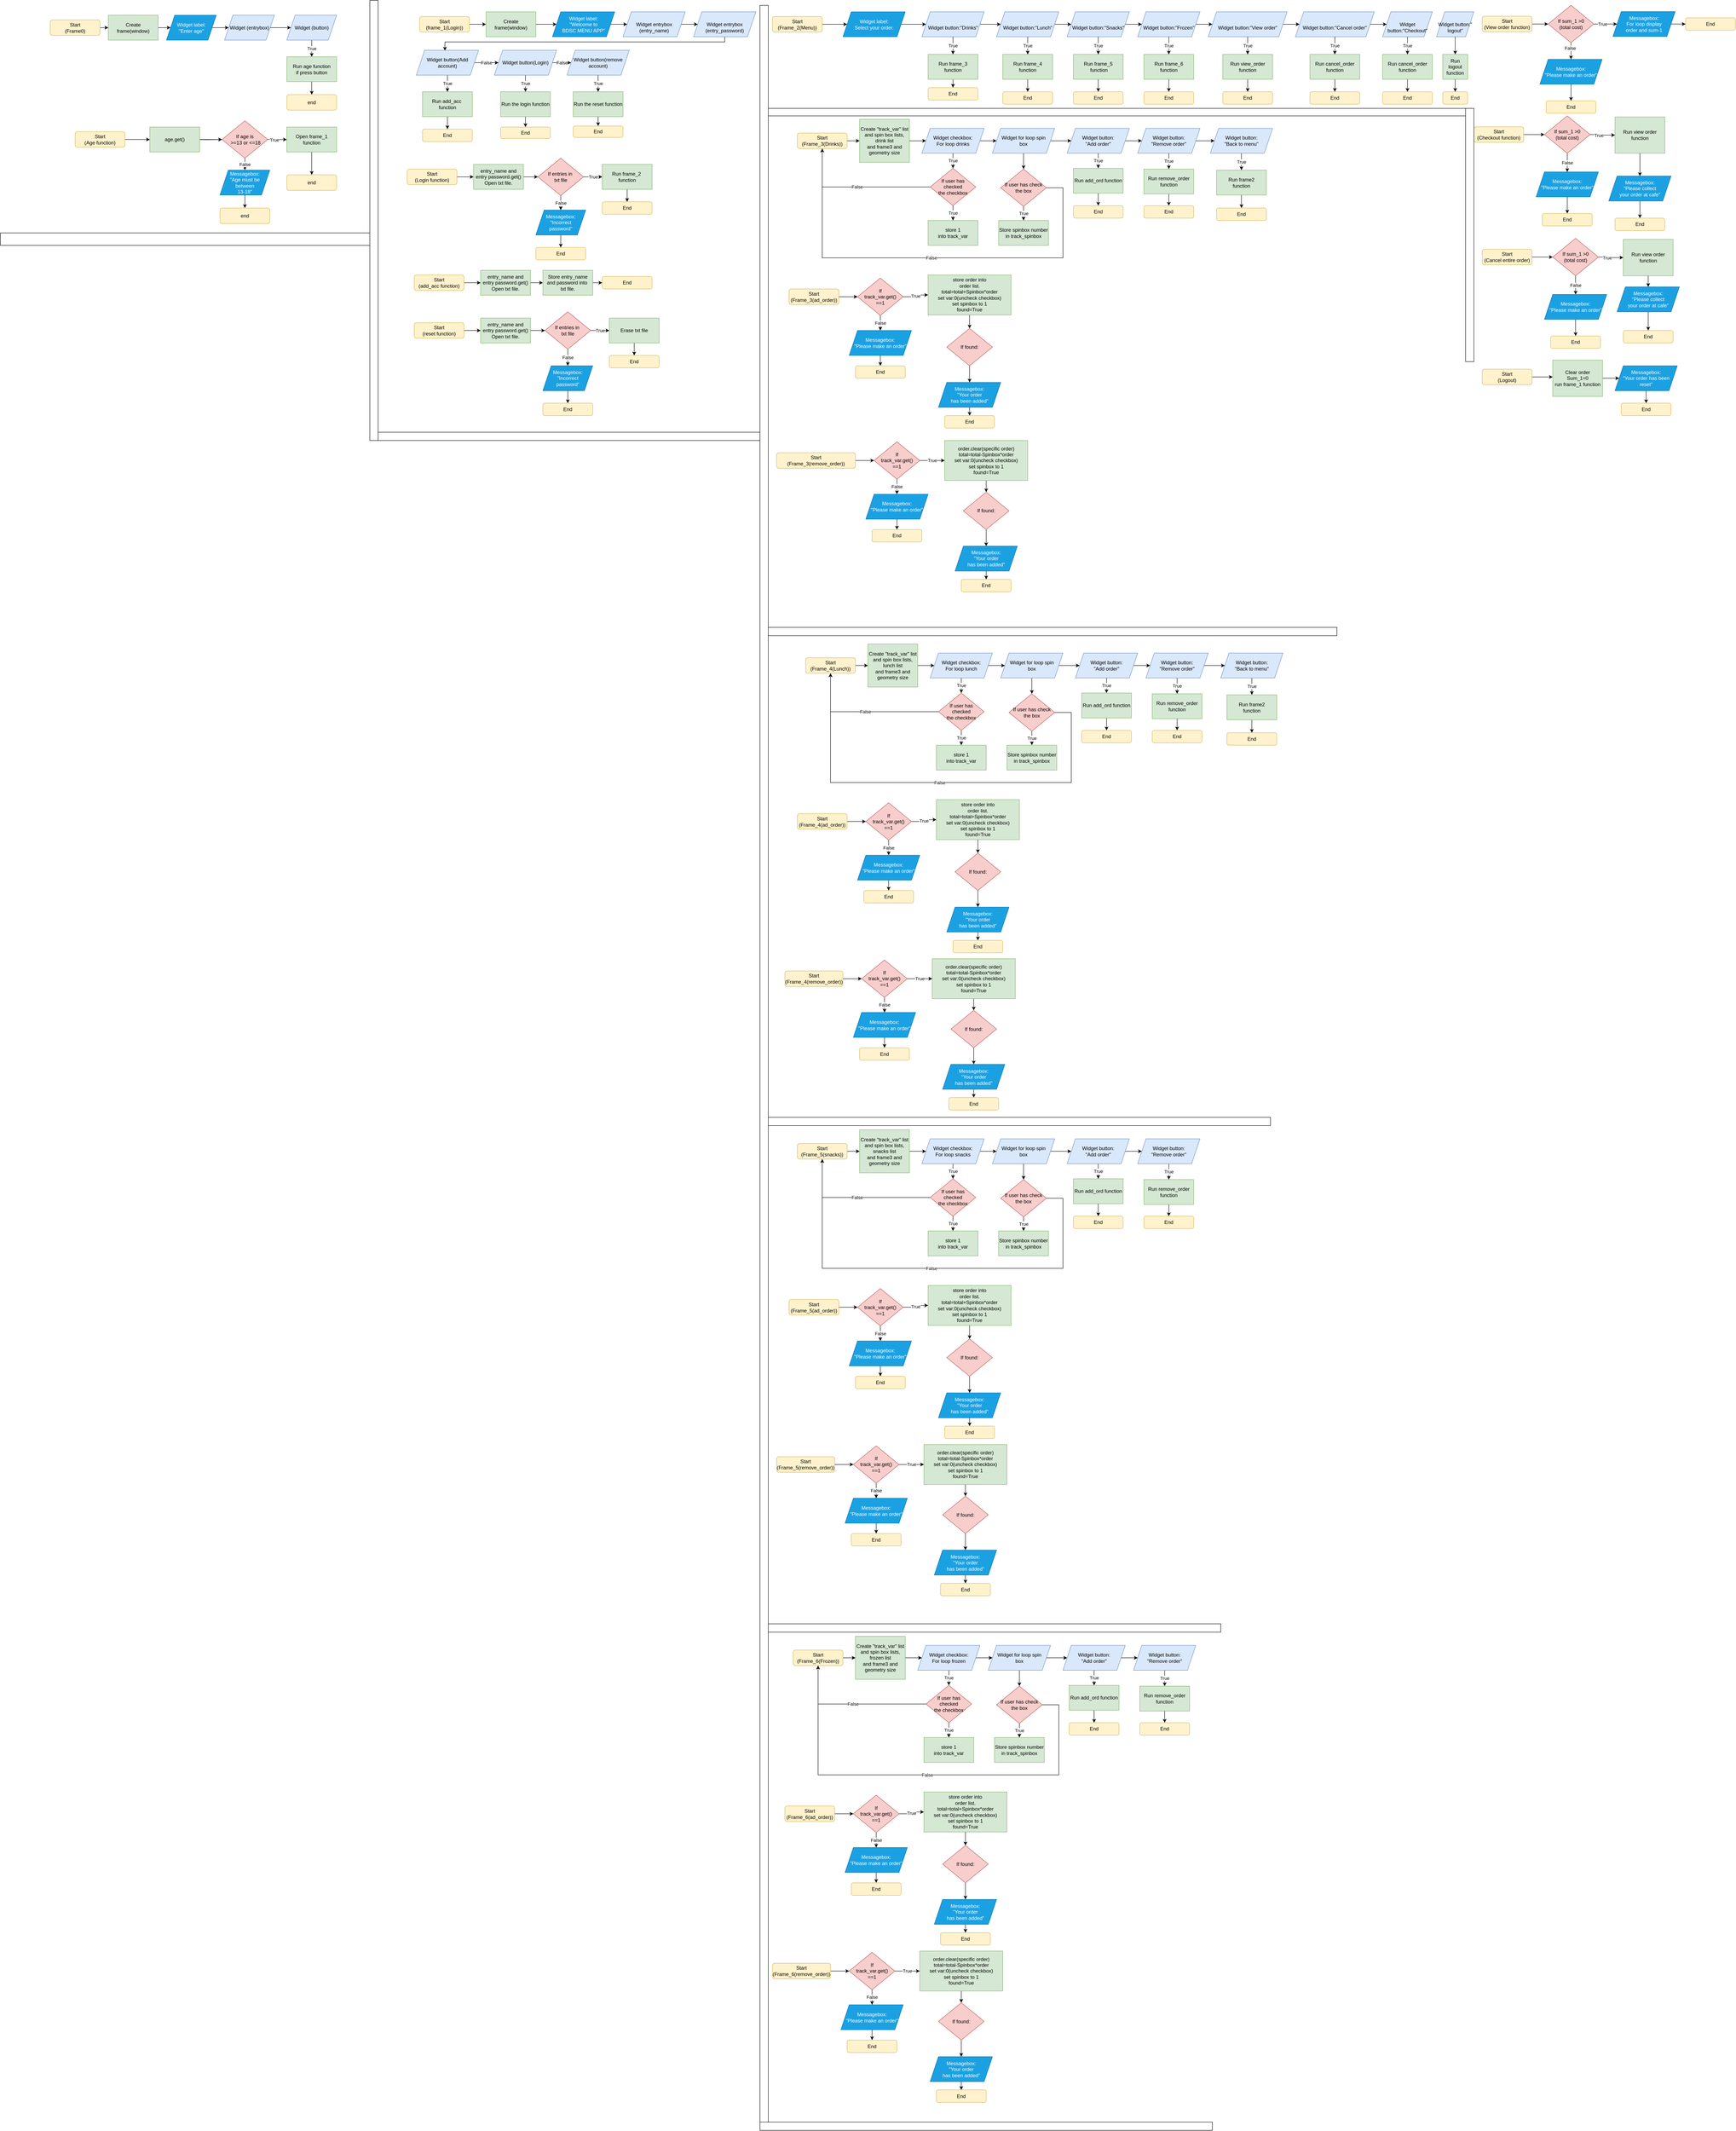 <mxfile version="21.3.6" type="device">
  <diagram name="Page-1" id="d_zS_mG1hwPKLzOZtT-N">
    <mxGraphModel dx="4045" dy="1080" grid="1" gridSize="10" guides="1" tooltips="1" connect="1" arrows="1" fold="1" page="1" pageScale="1" pageWidth="827" pageHeight="1169" math="0" shadow="0">
      <root>
        <mxCell id="0" />
        <mxCell id="1" parent="0" />
        <mxCell id="sWIOzSoLqstiNpKyMAqf-1" style="edgeStyle=orthogonalEdgeStyle;rounded=0;orthogonalLoop=1;jettySize=auto;html=1;" parent="1" source="sWIOzSoLqstiNpKyMAqf-2" target="sWIOzSoLqstiNpKyMAqf-16" edge="1">
          <mxGeometry relative="1" as="geometry">
            <mxPoint x="-760" y="405" as="targetPoint" />
          </mxGeometry>
        </mxCell>
        <mxCell id="sWIOzSoLqstiNpKyMAqf-2" value="Start&lt;br&gt;(Age function)" style="rounded=1;whiteSpace=wrap;html=1;fillColor=#fff2cc;strokeColor=#d6b656;" parent="1" vertex="1">
          <mxGeometry x="-940" y="386.25" width="120" height="37.5" as="geometry" />
        </mxCell>
        <mxCell id="sWIOzSoLqstiNpKyMAqf-3" style="edgeStyle=orthogonalEdgeStyle;rounded=0;orthogonalLoop=1;jettySize=auto;html=1;" parent="1" target="sWIOzSoLqstiNpKyMAqf-7" edge="1">
          <mxGeometry relative="1" as="geometry">
            <mxPoint x="-660.0" y="405" as="sourcePoint" />
          </mxGeometry>
        </mxCell>
        <mxCell id="sWIOzSoLqstiNpKyMAqf-4" style="edgeStyle=orthogonalEdgeStyle;rounded=0;orthogonalLoop=1;jettySize=auto;html=1;" parent="1" source="sWIOzSoLqstiNpKyMAqf-7" target="sWIOzSoLqstiNpKyMAqf-10" edge="1">
          <mxGeometry relative="1" as="geometry" />
        </mxCell>
        <mxCell id="sWIOzSoLqstiNpKyMAqf-5" value="True" style="edgeLabel;html=1;align=center;verticalAlign=middle;resizable=0;points=[];" parent="sWIOzSoLqstiNpKyMAqf-4" vertex="1" connectable="0">
          <mxGeometry x="-0.304" y="-1" relative="1" as="geometry">
            <mxPoint as="offset" />
          </mxGeometry>
        </mxCell>
        <mxCell id="sWIOzSoLqstiNpKyMAqf-6" value="False" style="edgeStyle=orthogonalEdgeStyle;rounded=0;orthogonalLoop=1;jettySize=auto;html=1;" parent="1" source="sWIOzSoLqstiNpKyMAqf-7" target="sWIOzSoLqstiNpKyMAqf-24" edge="1">
          <mxGeometry relative="1" as="geometry">
            <mxPoint x="-531" y="480" as="targetPoint" />
          </mxGeometry>
        </mxCell>
        <mxCell id="sWIOzSoLqstiNpKyMAqf-7" value="If age is&lt;br&gt;&amp;nbsp;&amp;gt;=13 or &amp;lt;=18" style="rhombus;whiteSpace=wrap;html=1;fillColor=#f8cecc;strokeColor=#b85450;" parent="1" vertex="1">
          <mxGeometry x="-586" y="360" width="110" height="90" as="geometry" />
        </mxCell>
        <mxCell id="sWIOzSoLqstiNpKyMAqf-8" value="end" style="rounded=1;whiteSpace=wrap;html=1;fillColor=#fff2cc;strokeColor=#d6b656;" parent="1" vertex="1">
          <mxGeometry x="-430" y="490" width="120" height="37.5" as="geometry" />
        </mxCell>
        <mxCell id="sWIOzSoLqstiNpKyMAqf-9" style="edgeStyle=orthogonalEdgeStyle;rounded=0;orthogonalLoop=1;jettySize=auto;html=1;entryX=0.5;entryY=0;entryDx=0;entryDy=0;" parent="1" source="sWIOzSoLqstiNpKyMAqf-10" target="sWIOzSoLqstiNpKyMAqf-8" edge="1">
          <mxGeometry relative="1" as="geometry" />
        </mxCell>
        <mxCell id="sWIOzSoLqstiNpKyMAqf-10" value="Open frame_1 function" style="rounded=0;whiteSpace=wrap;html=1;fillColor=#d5e8d4;strokeColor=#82b366;" parent="1" vertex="1">
          <mxGeometry x="-430" y="375" width="120" height="60" as="geometry" />
        </mxCell>
        <mxCell id="sWIOzSoLqstiNpKyMAqf-11" style="edgeStyle=orthogonalEdgeStyle;rounded=0;orthogonalLoop=1;jettySize=auto;html=1;" parent="1" source="sWIOzSoLqstiNpKyMAqf-12" target="sWIOzSoLqstiNpKyMAqf-29" edge="1">
          <mxGeometry relative="1" as="geometry" />
        </mxCell>
        <mxCell id="sWIOzSoLqstiNpKyMAqf-12" value="Start&lt;br&gt;(Frame0)" style="rounded=1;whiteSpace=wrap;html=1;fillColor=#fff2cc;strokeColor=#d6b656;" parent="1" vertex="1">
          <mxGeometry x="-1000" y="116.88" width="120" height="37.5" as="geometry" />
        </mxCell>
        <mxCell id="sWIOzSoLqstiNpKyMAqf-13" style="edgeStyle=orthogonalEdgeStyle;rounded=0;orthogonalLoop=1;jettySize=auto;html=1;" parent="1" source="sWIOzSoLqstiNpKyMAqf-14" target="sWIOzSoLqstiNpKyMAqf-18" edge="1">
          <mxGeometry relative="1" as="geometry" />
        </mxCell>
        <mxCell id="sWIOzSoLqstiNpKyMAqf-14" value="Widget label:&lt;br&gt;&quot;Enter age&quot;" style="shape=parallelogram;perimeter=parallelogramPerimeter;whiteSpace=wrap;html=1;fixedSize=1;fillColor=#1ba1e2;strokeColor=#006EAF;fontColor=#ffffff;" parent="1" vertex="1">
          <mxGeometry x="-720" y="105.63" width="120" height="60" as="geometry" />
        </mxCell>
        <mxCell id="sWIOzSoLqstiNpKyMAqf-15" value="" style="edgeStyle=orthogonalEdgeStyle;rounded=0;orthogonalLoop=1;jettySize=auto;html=1;" parent="1" source="sWIOzSoLqstiNpKyMAqf-16" target="sWIOzSoLqstiNpKyMAqf-7" edge="1">
          <mxGeometry relative="1" as="geometry" />
        </mxCell>
        <mxCell id="sWIOzSoLqstiNpKyMAqf-16" value="age.get()" style="rounded=0;whiteSpace=wrap;html=1;fillColor=#d5e8d4;strokeColor=#82b366;" parent="1" vertex="1">
          <mxGeometry x="-760" y="375" width="120" height="60" as="geometry" />
        </mxCell>
        <mxCell id="sWIOzSoLqstiNpKyMAqf-17" style="edgeStyle=orthogonalEdgeStyle;rounded=0;orthogonalLoop=1;jettySize=auto;html=1;" parent="1" source="sWIOzSoLqstiNpKyMAqf-18" target="sWIOzSoLqstiNpKyMAqf-20" edge="1">
          <mxGeometry relative="1" as="geometry">
            <mxPoint x="-440" y="135.63" as="targetPoint" />
          </mxGeometry>
        </mxCell>
        <mxCell id="sWIOzSoLqstiNpKyMAqf-18" value="Widget (entrybox)" style="shape=parallelogram;perimeter=parallelogramPerimeter;whiteSpace=wrap;html=1;fixedSize=1;fillColor=#dae8fc;strokeColor=#6c8ebf;" parent="1" vertex="1">
          <mxGeometry x="-580" y="105.63" width="120" height="60" as="geometry" />
        </mxCell>
        <mxCell id="sWIOzSoLqstiNpKyMAqf-19" value="True" style="edgeStyle=orthogonalEdgeStyle;rounded=0;orthogonalLoop=1;jettySize=auto;html=1;" parent="1" source="sWIOzSoLqstiNpKyMAqf-20" target="sWIOzSoLqstiNpKyMAqf-22" edge="1">
          <mxGeometry relative="1" as="geometry" />
        </mxCell>
        <mxCell id="sWIOzSoLqstiNpKyMAqf-20" value="Widget (button)" style="shape=parallelogram;perimeter=parallelogramPerimeter;whiteSpace=wrap;html=1;fixedSize=1;fillColor=#dae8fc;strokeColor=#6c8ebf;" parent="1" vertex="1">
          <mxGeometry x="-430" y="105.63" width="120" height="60" as="geometry" />
        </mxCell>
        <mxCell id="sWIOzSoLqstiNpKyMAqf-21" style="edgeStyle=orthogonalEdgeStyle;rounded=0;orthogonalLoop=1;jettySize=auto;html=1;" parent="1" source="sWIOzSoLqstiNpKyMAqf-22" target="sWIOzSoLqstiNpKyMAqf-88" edge="1">
          <mxGeometry relative="1" as="geometry" />
        </mxCell>
        <mxCell id="sWIOzSoLqstiNpKyMAqf-22" value="Run age function&lt;br&gt;if press button" style="rounded=0;whiteSpace=wrap;html=1;fillColor=#d5e8d4;strokeColor=#82b366;" parent="1" vertex="1">
          <mxGeometry x="-430" y="205.63" width="120" height="60" as="geometry" />
        </mxCell>
        <mxCell id="sWIOzSoLqstiNpKyMAqf-23" style="edgeStyle=orthogonalEdgeStyle;rounded=0;orthogonalLoop=1;jettySize=auto;html=1;entryX=0.5;entryY=0;entryDx=0;entryDy=0;" parent="1" source="sWIOzSoLqstiNpKyMAqf-24" target="sWIOzSoLqstiNpKyMAqf-25" edge="1">
          <mxGeometry relative="1" as="geometry" />
        </mxCell>
        <mxCell id="sWIOzSoLqstiNpKyMAqf-24" value="Messagebox:&lt;br&gt;&quot;Age must be between&lt;br&gt;13-18&quot;" style="shape=parallelogram;perimeter=parallelogramPerimeter;whiteSpace=wrap;html=1;fixedSize=1;fillColor=#1ba1e2;strokeColor=#006EAF;fontColor=#ffffff;" parent="1" vertex="1">
          <mxGeometry x="-591" y="478.75" width="120" height="60" as="geometry" />
        </mxCell>
        <mxCell id="sWIOzSoLqstiNpKyMAqf-25" value="end" style="rounded=1;whiteSpace=wrap;html=1;fillColor=#fff2cc;strokeColor=#d6b656;" parent="1" vertex="1">
          <mxGeometry x="-591" y="570" width="120" height="37.5" as="geometry" />
        </mxCell>
        <mxCell id="sWIOzSoLqstiNpKyMAqf-26" style="edgeStyle=orthogonalEdgeStyle;rounded=0;orthogonalLoop=1;jettySize=auto;html=1;" parent="1" source="sWIOzSoLqstiNpKyMAqf-27" target="sWIOzSoLqstiNpKyMAqf-33" edge="1">
          <mxGeometry relative="1" as="geometry" />
        </mxCell>
        <mxCell id="sWIOzSoLqstiNpKyMAqf-27" value="Start&lt;br&gt;(frame_1(Login))" style="rounded=1;whiteSpace=wrap;html=1;fillColor=#fff2cc;strokeColor=#d6b656;" parent="1" vertex="1">
          <mxGeometry x="-110" y="108.75" width="120" height="37.5" as="geometry" />
        </mxCell>
        <mxCell id="sWIOzSoLqstiNpKyMAqf-28" style="edgeStyle=orthogonalEdgeStyle;rounded=0;orthogonalLoop=1;jettySize=auto;html=1;" parent="1" source="sWIOzSoLqstiNpKyMAqf-29" target="sWIOzSoLqstiNpKyMAqf-14" edge="1">
          <mxGeometry relative="1" as="geometry" />
        </mxCell>
        <mxCell id="sWIOzSoLqstiNpKyMAqf-29" value="Create frame(window)" style="rounded=0;whiteSpace=wrap;html=1;fillColor=#d5e8d4;strokeColor=#82b366;" parent="1" vertex="1">
          <mxGeometry x="-860" y="105.63" width="120" height="60" as="geometry" />
        </mxCell>
        <mxCell id="sWIOzSoLqstiNpKyMAqf-30" style="edgeStyle=orthogonalEdgeStyle;rounded=0;orthogonalLoop=1;jettySize=auto;html=1;" parent="1" source="sWIOzSoLqstiNpKyMAqf-31" target="sWIOzSoLqstiNpKyMAqf-35" edge="1">
          <mxGeometry relative="1" as="geometry" />
        </mxCell>
        <mxCell id="sWIOzSoLqstiNpKyMAqf-31" value="Widget label:&lt;br&gt;&quot;Welcome to&lt;br&gt;BDSC MENU APP&quot;" style="shape=parallelogram;perimeter=parallelogramPerimeter;whiteSpace=wrap;html=1;fixedSize=1;fillColor=#1ba1e2;strokeColor=#006EAF;fontColor=#ffffff;" parent="1" vertex="1">
          <mxGeometry x="210" y="97.5" width="150" height="60" as="geometry" />
        </mxCell>
        <mxCell id="sWIOzSoLqstiNpKyMAqf-32" style="edgeStyle=orthogonalEdgeStyle;rounded=0;orthogonalLoop=1;jettySize=auto;html=1;" parent="1" source="sWIOzSoLqstiNpKyMAqf-33" target="sWIOzSoLqstiNpKyMAqf-31" edge="1">
          <mxGeometry relative="1" as="geometry" />
        </mxCell>
        <mxCell id="sWIOzSoLqstiNpKyMAqf-33" value="Create frame(window)" style="rounded=0;whiteSpace=wrap;html=1;fillColor=#d5e8d4;strokeColor=#82b366;" parent="1" vertex="1">
          <mxGeometry x="50" y="97.5" width="120" height="60" as="geometry" />
        </mxCell>
        <mxCell id="sWIOzSoLqstiNpKyMAqf-34" style="edgeStyle=orthogonalEdgeStyle;rounded=0;orthogonalLoop=1;jettySize=auto;html=1;entryX=0;entryY=0.5;entryDx=0;entryDy=0;" parent="1" source="sWIOzSoLqstiNpKyMAqf-35" target="sWIOzSoLqstiNpKyMAqf-37" edge="1">
          <mxGeometry relative="1" as="geometry" />
        </mxCell>
        <mxCell id="sWIOzSoLqstiNpKyMAqf-35" value="&lt;br&gt;Widget entrybox&lt;br&gt;(entry_name)&lt;br&gt;" style="shape=parallelogram;perimeter=parallelogramPerimeter;whiteSpace=wrap;html=1;fixedSize=1;fillColor=#dae8fc;strokeColor=#6c8ebf;" parent="1" vertex="1">
          <mxGeometry x="380" y="97.5" width="150" height="60" as="geometry" />
        </mxCell>
        <mxCell id="sWIOzSoLqstiNpKyMAqf-36" style="edgeStyle=orthogonalEdgeStyle;rounded=0;orthogonalLoop=1;jettySize=auto;html=1;entryX=0.46;entryY=0.014;entryDx=0;entryDy=0;entryPerimeter=0;" parent="1" source="sWIOzSoLqstiNpKyMAqf-37" target="sWIOzSoLqstiNpKyMAqf-40" edge="1">
          <mxGeometry relative="1" as="geometry">
            <Array as="points">
              <mxPoint x="625" y="170" />
              <mxPoint x="-49" y="170" />
            </Array>
          </mxGeometry>
        </mxCell>
        <mxCell id="sWIOzSoLqstiNpKyMAqf-37" value="&lt;br&gt;Widget entrybox&lt;br&gt;(entry_password)" style="shape=parallelogram;perimeter=parallelogramPerimeter;whiteSpace=wrap;html=1;fixedSize=1;fillColor=#dae8fc;strokeColor=#6c8ebf;" parent="1" vertex="1">
          <mxGeometry x="550" y="97.5" width="150" height="60" as="geometry" />
        </mxCell>
        <mxCell id="sWIOzSoLqstiNpKyMAqf-38" value="False" style="edgeStyle=orthogonalEdgeStyle;rounded=0;orthogonalLoop=1;jettySize=auto;html=1;" parent="1" source="sWIOzSoLqstiNpKyMAqf-40" target="sWIOzSoLqstiNpKyMAqf-43" edge="1">
          <mxGeometry relative="1" as="geometry">
            <mxPoint x="60" y="220" as="targetPoint" />
          </mxGeometry>
        </mxCell>
        <mxCell id="sWIOzSoLqstiNpKyMAqf-39" value="True" style="edgeStyle=orthogonalEdgeStyle;rounded=0;orthogonalLoop=1;jettySize=auto;html=1;entryX=0.5;entryY=0;entryDx=0;entryDy=0;" parent="1" source="sWIOzSoLqstiNpKyMAqf-40" target="sWIOzSoLqstiNpKyMAqf-47" edge="1">
          <mxGeometry relative="1" as="geometry">
            <mxPoint x="-43" y="300" as="targetPoint" />
          </mxGeometry>
        </mxCell>
        <mxCell id="sWIOzSoLqstiNpKyMAqf-40" value="Widget button(Add account)" style="shape=parallelogram;perimeter=parallelogramPerimeter;whiteSpace=wrap;html=1;fixedSize=1;fillColor=#dae8fc;strokeColor=#6c8ebf;" parent="1" vertex="1">
          <mxGeometry x="-118" y="190" width="150" height="60" as="geometry" />
        </mxCell>
        <mxCell id="sWIOzSoLqstiNpKyMAqf-41" value="False" style="edgeStyle=orthogonalEdgeStyle;rounded=0;orthogonalLoop=1;jettySize=auto;html=1;" parent="1" source="sWIOzSoLqstiNpKyMAqf-43" target="sWIOzSoLqstiNpKyMAqf-45" edge="1">
          <mxGeometry relative="1" as="geometry" />
        </mxCell>
        <mxCell id="sWIOzSoLqstiNpKyMAqf-42" value="True" style="edgeStyle=orthogonalEdgeStyle;rounded=0;orthogonalLoop=1;jettySize=auto;html=1;" parent="1" source="sWIOzSoLqstiNpKyMAqf-43" target="sWIOzSoLqstiNpKyMAqf-49" edge="1">
          <mxGeometry relative="1" as="geometry" />
        </mxCell>
        <mxCell id="sWIOzSoLqstiNpKyMAqf-43" value="Widget button(Login)" style="shape=parallelogram;perimeter=parallelogramPerimeter;whiteSpace=wrap;html=1;fixedSize=1;fillColor=#dae8fc;strokeColor=#6c8ebf;" parent="1" vertex="1">
          <mxGeometry x="70" y="190" width="150" height="60" as="geometry" />
        </mxCell>
        <mxCell id="sWIOzSoLqstiNpKyMAqf-44" value="True" style="edgeStyle=orthogonalEdgeStyle;rounded=0;orthogonalLoop=1;jettySize=auto;html=1;" parent="1" source="sWIOzSoLqstiNpKyMAqf-45" target="sWIOzSoLqstiNpKyMAqf-51" edge="1">
          <mxGeometry relative="1" as="geometry">
            <Array as="points">
              <mxPoint x="320" y="260" />
              <mxPoint x="320" y="260" />
            </Array>
          </mxGeometry>
        </mxCell>
        <mxCell id="sWIOzSoLqstiNpKyMAqf-45" value="Widget button(remove&lt;br&gt;account)" style="shape=parallelogram;perimeter=parallelogramPerimeter;whiteSpace=wrap;html=1;fixedSize=1;fillColor=#dae8fc;strokeColor=#6c8ebf;" parent="1" vertex="1">
          <mxGeometry x="245" y="190" width="150" height="60" as="geometry" />
        </mxCell>
        <mxCell id="sWIOzSoLqstiNpKyMAqf-46" style="edgeStyle=orthogonalEdgeStyle;rounded=0;orthogonalLoop=1;jettySize=auto;html=1;" parent="1" source="sWIOzSoLqstiNpKyMAqf-47" target="sWIOzSoLqstiNpKyMAqf-52" edge="1">
          <mxGeometry relative="1" as="geometry" />
        </mxCell>
        <mxCell id="sWIOzSoLqstiNpKyMAqf-47" value="Run add_acc&amp;nbsp;&lt;br&gt;function" style="rounded=0;whiteSpace=wrap;html=1;fillColor=#d5e8d4;strokeColor=#82b366;" parent="1" vertex="1">
          <mxGeometry x="-103" y="290" width="120" height="60" as="geometry" />
        </mxCell>
        <mxCell id="sWIOzSoLqstiNpKyMAqf-48" style="edgeStyle=orthogonalEdgeStyle;rounded=0;orthogonalLoop=1;jettySize=auto;html=1;entryX=0.5;entryY=0;entryDx=0;entryDy=0;" parent="1" source="sWIOzSoLqstiNpKyMAqf-49" target="sWIOzSoLqstiNpKyMAqf-53" edge="1">
          <mxGeometry relative="1" as="geometry" />
        </mxCell>
        <mxCell id="sWIOzSoLqstiNpKyMAqf-49" value="Run the login function" style="rounded=0;whiteSpace=wrap;html=1;fillColor=#d5e8d4;strokeColor=#82b366;" parent="1" vertex="1">
          <mxGeometry x="85" y="290" width="120" height="60" as="geometry" />
        </mxCell>
        <mxCell id="sWIOzSoLqstiNpKyMAqf-50" style="edgeStyle=orthogonalEdgeStyle;rounded=0;orthogonalLoop=1;jettySize=auto;html=1;" parent="1" source="sWIOzSoLqstiNpKyMAqf-51" target="sWIOzSoLqstiNpKyMAqf-54" edge="1">
          <mxGeometry relative="1" as="geometry" />
        </mxCell>
        <mxCell id="sWIOzSoLqstiNpKyMAqf-51" value="Run the reset function" style="rounded=0;whiteSpace=wrap;html=1;fillColor=#d5e8d4;strokeColor=#82b366;" parent="1" vertex="1">
          <mxGeometry x="260" y="290" width="120" height="60" as="geometry" />
        </mxCell>
        <mxCell id="sWIOzSoLqstiNpKyMAqf-52" value="End" style="rounded=1;whiteSpace=wrap;html=1;fillColor=#fff2cc;strokeColor=#d6b656;" parent="1" vertex="1">
          <mxGeometry x="-103" y="380" width="120" height="30" as="geometry" />
        </mxCell>
        <mxCell id="sWIOzSoLqstiNpKyMAqf-53" value="End" style="rounded=1;whiteSpace=wrap;html=1;fillColor=#fff2cc;strokeColor=#d6b656;" parent="1" vertex="1">
          <mxGeometry x="85" y="375" width="120" height="27.5" as="geometry" />
        </mxCell>
        <mxCell id="sWIOzSoLqstiNpKyMAqf-54" value="End" style="rounded=1;whiteSpace=wrap;html=1;fillColor=#fff2cc;strokeColor=#d6b656;" parent="1" vertex="1">
          <mxGeometry x="260" y="372.5" width="120" height="27.5" as="geometry" />
        </mxCell>
        <mxCell id="sWIOzSoLqstiNpKyMAqf-55" style="edgeStyle=orthogonalEdgeStyle;rounded=0;orthogonalLoop=1;jettySize=auto;html=1;" parent="1" source="sWIOzSoLqstiNpKyMAqf-56" target="sWIOzSoLqstiNpKyMAqf-58" edge="1">
          <mxGeometry relative="1" as="geometry">
            <mxPoint x="27" y="750" as="targetPoint" />
          </mxGeometry>
        </mxCell>
        <mxCell id="sWIOzSoLqstiNpKyMAqf-56" value="Start&lt;br&gt;(add_acc function)" style="rounded=1;whiteSpace=wrap;html=1;fillColor=#fff2cc;strokeColor=#d6b656;" parent="1" vertex="1">
          <mxGeometry x="-123" y="731.25" width="120" height="37.5" as="geometry" />
        </mxCell>
        <mxCell id="sWIOzSoLqstiNpKyMAqf-57" style="edgeStyle=orthogonalEdgeStyle;rounded=0;orthogonalLoop=1;jettySize=auto;html=1;" parent="1" source="sWIOzSoLqstiNpKyMAqf-58" target="sWIOzSoLqstiNpKyMAqf-60" edge="1">
          <mxGeometry relative="1" as="geometry" />
        </mxCell>
        <mxCell id="sWIOzSoLqstiNpKyMAqf-58" value="entry_name and&lt;br&gt;entry password.get()&lt;br&gt;Open txt file." style="rounded=0;whiteSpace=wrap;html=1;fillColor=#d5e8d4;strokeColor=#82b366;" parent="1" vertex="1">
          <mxGeometry x="37" y="720" width="120" height="60" as="geometry" />
        </mxCell>
        <mxCell id="sWIOzSoLqstiNpKyMAqf-59" style="edgeStyle=orthogonalEdgeStyle;rounded=0;orthogonalLoop=1;jettySize=auto;html=1;" parent="1" source="sWIOzSoLqstiNpKyMAqf-60" target="sWIOzSoLqstiNpKyMAqf-61" edge="1">
          <mxGeometry relative="1" as="geometry" />
        </mxCell>
        <mxCell id="sWIOzSoLqstiNpKyMAqf-60" value="Store entry_name&lt;br&gt;and password into&amp;nbsp;&lt;br&gt;txt file." style="rounded=0;whiteSpace=wrap;html=1;fillColor=#d5e8d4;strokeColor=#82b366;" parent="1" vertex="1">
          <mxGeometry x="187" y="720" width="120" height="60" as="geometry" />
        </mxCell>
        <mxCell id="sWIOzSoLqstiNpKyMAqf-61" value="End" style="rounded=1;whiteSpace=wrap;html=1;fillColor=#fff2cc;strokeColor=#d6b656;" parent="1" vertex="1">
          <mxGeometry x="330" y="735" width="120" height="30" as="geometry" />
        </mxCell>
        <mxCell id="sWIOzSoLqstiNpKyMAqf-62" style="edgeStyle=orthogonalEdgeStyle;rounded=0;orthogonalLoop=1;jettySize=auto;html=1;" parent="1" source="sWIOzSoLqstiNpKyMAqf-63" target="sWIOzSoLqstiNpKyMAqf-65" edge="1">
          <mxGeometry relative="1" as="geometry">
            <mxPoint x="10" y="495" as="targetPoint" />
          </mxGeometry>
        </mxCell>
        <mxCell id="sWIOzSoLqstiNpKyMAqf-63" value="Start&lt;br&gt;(Login function)" style="rounded=1;whiteSpace=wrap;html=1;fillColor=#fff2cc;strokeColor=#d6b656;" parent="1" vertex="1">
          <mxGeometry x="-140" y="476.25" width="120" height="37.5" as="geometry" />
        </mxCell>
        <mxCell id="sWIOzSoLqstiNpKyMAqf-64" style="edgeStyle=orthogonalEdgeStyle;rounded=0;orthogonalLoop=1;jettySize=auto;html=1;entryX=0;entryY=0.5;entryDx=0;entryDy=0;" parent="1" source="sWIOzSoLqstiNpKyMAqf-65" target="sWIOzSoLqstiNpKyMAqf-69" edge="1">
          <mxGeometry relative="1" as="geometry">
            <mxPoint x="170" y="495" as="targetPoint" />
          </mxGeometry>
        </mxCell>
        <mxCell id="sWIOzSoLqstiNpKyMAqf-65" value="entry_name and&lt;br&gt;entry password.get()&lt;br&gt;Open txt file." style="rounded=0;whiteSpace=wrap;html=1;fillColor=#d5e8d4;strokeColor=#82b366;" parent="1" vertex="1">
          <mxGeometry x="20" y="465" width="120" height="60" as="geometry" />
        </mxCell>
        <mxCell id="sWIOzSoLqstiNpKyMAqf-66" value="End" style="rounded=1;whiteSpace=wrap;html=1;fillColor=#fff2cc;strokeColor=#d6b656;" parent="1" vertex="1">
          <mxGeometry x="330" y="555" width="120" height="30" as="geometry" />
        </mxCell>
        <mxCell id="sWIOzSoLqstiNpKyMAqf-67" value="True" style="edgeStyle=orthogonalEdgeStyle;rounded=0;orthogonalLoop=1;jettySize=auto;html=1;" parent="1" source="sWIOzSoLqstiNpKyMAqf-69" target="sWIOzSoLqstiNpKyMAqf-71" edge="1">
          <mxGeometry relative="1" as="geometry" />
        </mxCell>
        <mxCell id="sWIOzSoLqstiNpKyMAqf-68" value="False" style="edgeStyle=orthogonalEdgeStyle;rounded=0;orthogonalLoop=1;jettySize=auto;html=1;entryX=0.5;entryY=0;entryDx=0;entryDy=0;" parent="1" source="sWIOzSoLqstiNpKyMAqf-69" target="sWIOzSoLqstiNpKyMAqf-73" edge="1">
          <mxGeometry relative="1" as="geometry" />
        </mxCell>
        <mxCell id="sWIOzSoLqstiNpKyMAqf-69" value="If entries in&amp;nbsp;&lt;br&gt;txt file" style="rhombus;whiteSpace=wrap;html=1;fillColor=#f8cecc;strokeColor=#b85450;" parent="1" vertex="1">
          <mxGeometry x="175" y="450" width="110" height="90" as="geometry" />
        </mxCell>
        <mxCell id="sWIOzSoLqstiNpKyMAqf-70" style="edgeStyle=orthogonalEdgeStyle;rounded=0;orthogonalLoop=1;jettySize=auto;html=1;entryX=0.5;entryY=0;entryDx=0;entryDy=0;" parent="1" source="sWIOzSoLqstiNpKyMAqf-71" target="sWIOzSoLqstiNpKyMAqf-66" edge="1">
          <mxGeometry relative="1" as="geometry" />
        </mxCell>
        <mxCell id="sWIOzSoLqstiNpKyMAqf-71" value="Run frame_2&amp;nbsp;&lt;br&gt;function" style="rounded=0;whiteSpace=wrap;html=1;fillColor=#d5e8d4;strokeColor=#82b366;" parent="1" vertex="1">
          <mxGeometry x="330" y="465" width="120" height="60" as="geometry" />
        </mxCell>
        <mxCell id="sWIOzSoLqstiNpKyMAqf-72" style="edgeStyle=orthogonalEdgeStyle;rounded=0;orthogonalLoop=1;jettySize=auto;html=1;entryX=0.5;entryY=0;entryDx=0;entryDy=0;" parent="1" source="sWIOzSoLqstiNpKyMAqf-73" target="sWIOzSoLqstiNpKyMAqf-74" edge="1">
          <mxGeometry relative="1" as="geometry" />
        </mxCell>
        <mxCell id="sWIOzSoLqstiNpKyMAqf-73" value="Messagebox:&lt;br&gt;&quot;Incorrect &lt;br&gt;password&quot;" style="shape=parallelogram;perimeter=parallelogramPerimeter;whiteSpace=wrap;html=1;fixedSize=1;fillColor=#1ba1e2;strokeColor=#006EAF;fontColor=#ffffff;" parent="1" vertex="1">
          <mxGeometry x="170" y="575" width="120" height="60" as="geometry" />
        </mxCell>
        <mxCell id="sWIOzSoLqstiNpKyMAqf-74" value="End" style="rounded=1;whiteSpace=wrap;html=1;fillColor=#fff2cc;strokeColor=#d6b656;" parent="1" vertex="1">
          <mxGeometry x="170" y="665" width="120" height="30" as="geometry" />
        </mxCell>
        <mxCell id="sWIOzSoLqstiNpKyMAqf-75" style="edgeStyle=orthogonalEdgeStyle;rounded=0;orthogonalLoop=1;jettySize=auto;html=1;" parent="1" source="sWIOzSoLqstiNpKyMAqf-76" target="sWIOzSoLqstiNpKyMAqf-78" edge="1">
          <mxGeometry relative="1" as="geometry">
            <mxPoint x="27" y="865" as="targetPoint" />
          </mxGeometry>
        </mxCell>
        <mxCell id="sWIOzSoLqstiNpKyMAqf-76" value="Start&lt;br&gt;(reset function)" style="rounded=1;whiteSpace=wrap;html=1;fillColor=#fff2cc;strokeColor=#d6b656;" parent="1" vertex="1">
          <mxGeometry x="-123" y="846.25" width="120" height="37.5" as="geometry" />
        </mxCell>
        <mxCell id="sWIOzSoLqstiNpKyMAqf-77" style="edgeStyle=orthogonalEdgeStyle;rounded=0;orthogonalLoop=1;jettySize=auto;html=1;entryX=0;entryY=0.5;entryDx=0;entryDy=0;" parent="1" source="sWIOzSoLqstiNpKyMAqf-78" target="sWIOzSoLqstiNpKyMAqf-82" edge="1">
          <mxGeometry relative="1" as="geometry">
            <mxPoint x="187" y="865" as="targetPoint" />
          </mxGeometry>
        </mxCell>
        <mxCell id="sWIOzSoLqstiNpKyMAqf-78" value="entry_name and&lt;br&gt;entry password.get()&lt;br&gt;Open txt file." style="rounded=0;whiteSpace=wrap;html=1;fillColor=#d5e8d4;strokeColor=#82b366;" parent="1" vertex="1">
          <mxGeometry x="37" y="835" width="120" height="60" as="geometry" />
        </mxCell>
        <mxCell id="sWIOzSoLqstiNpKyMAqf-79" value="End" style="rounded=1;whiteSpace=wrap;html=1;fillColor=#fff2cc;strokeColor=#d6b656;" parent="1" vertex="1">
          <mxGeometry x="347" y="925" width="120" height="30" as="geometry" />
        </mxCell>
        <mxCell id="sWIOzSoLqstiNpKyMAqf-80" value="True" style="edgeStyle=orthogonalEdgeStyle;rounded=0;orthogonalLoop=1;jettySize=auto;html=1;" parent="1" source="sWIOzSoLqstiNpKyMAqf-82" target="sWIOzSoLqstiNpKyMAqf-84" edge="1">
          <mxGeometry relative="1" as="geometry" />
        </mxCell>
        <mxCell id="sWIOzSoLqstiNpKyMAqf-81" value="False" style="edgeStyle=orthogonalEdgeStyle;rounded=0;orthogonalLoop=1;jettySize=auto;html=1;entryX=0.5;entryY=0;entryDx=0;entryDy=0;" parent="1" source="sWIOzSoLqstiNpKyMAqf-82" target="sWIOzSoLqstiNpKyMAqf-86" edge="1">
          <mxGeometry relative="1" as="geometry" />
        </mxCell>
        <mxCell id="sWIOzSoLqstiNpKyMAqf-82" value="If entries in&amp;nbsp;&lt;br&gt;txt file" style="rhombus;whiteSpace=wrap;html=1;fillColor=#f8cecc;strokeColor=#b85450;" parent="1" vertex="1">
          <mxGeometry x="192" y="820" width="110" height="90" as="geometry" />
        </mxCell>
        <mxCell id="sWIOzSoLqstiNpKyMAqf-83" style="edgeStyle=orthogonalEdgeStyle;rounded=0;orthogonalLoop=1;jettySize=auto;html=1;entryX=0.5;entryY=0;entryDx=0;entryDy=0;" parent="1" source="sWIOzSoLqstiNpKyMAqf-84" target="sWIOzSoLqstiNpKyMAqf-79" edge="1">
          <mxGeometry relative="1" as="geometry" />
        </mxCell>
        <mxCell id="sWIOzSoLqstiNpKyMAqf-84" value="Erase txt file" style="rounded=0;whiteSpace=wrap;html=1;fillColor=#d5e8d4;strokeColor=#82b366;" parent="1" vertex="1">
          <mxGeometry x="347" y="835" width="120" height="60" as="geometry" />
        </mxCell>
        <mxCell id="sWIOzSoLqstiNpKyMAqf-85" style="edgeStyle=orthogonalEdgeStyle;rounded=0;orthogonalLoop=1;jettySize=auto;html=1;entryX=0.5;entryY=0;entryDx=0;entryDy=0;" parent="1" source="sWIOzSoLqstiNpKyMAqf-86" target="sWIOzSoLqstiNpKyMAqf-87" edge="1">
          <mxGeometry relative="1" as="geometry" />
        </mxCell>
        <mxCell id="sWIOzSoLqstiNpKyMAqf-86" value="Messagebox:&lt;br&gt;&quot;Incorrect &lt;br&gt;password&quot;" style="shape=parallelogram;perimeter=parallelogramPerimeter;whiteSpace=wrap;html=1;fixedSize=1;fillColor=#1ba1e2;strokeColor=#006EAF;fontColor=#ffffff;" parent="1" vertex="1">
          <mxGeometry x="187" y="950" width="120" height="60" as="geometry" />
        </mxCell>
        <mxCell id="sWIOzSoLqstiNpKyMAqf-87" value="End" style="rounded=1;whiteSpace=wrap;html=1;fillColor=#fff2cc;strokeColor=#d6b656;" parent="1" vertex="1">
          <mxGeometry x="187" y="1040" width="120" height="30" as="geometry" />
        </mxCell>
        <mxCell id="sWIOzSoLqstiNpKyMAqf-88" value="end" style="rounded=1;whiteSpace=wrap;html=1;fillColor=#fff2cc;strokeColor=#d6b656;" parent="1" vertex="1">
          <mxGeometry x="-430" y="296.88" width="120" height="37.5" as="geometry" />
        </mxCell>
        <mxCell id="sWIOzSoLqstiNpKyMAqf-92" style="edgeStyle=orthogonalEdgeStyle;rounded=0;orthogonalLoop=1;jettySize=auto;html=1;" parent="1" source="sWIOzSoLqstiNpKyMAqf-89" target="sWIOzSoLqstiNpKyMAqf-91" edge="1">
          <mxGeometry relative="1" as="geometry" />
        </mxCell>
        <mxCell id="sWIOzSoLqstiNpKyMAqf-89" value="Start&lt;br&gt;(Frame_2(Menu))" style="rounded=1;whiteSpace=wrap;html=1;fillColor=#fff2cc;strokeColor=#d6b656;" parent="1" vertex="1">
          <mxGeometry x="740" y="108.75" width="120" height="37.5" as="geometry" />
        </mxCell>
        <mxCell id="sWIOzSoLqstiNpKyMAqf-98" style="edgeStyle=orthogonalEdgeStyle;rounded=0;orthogonalLoop=1;jettySize=auto;html=1;entryX=0;entryY=0.5;entryDx=0;entryDy=0;" parent="1" source="sWIOzSoLqstiNpKyMAqf-90" target="sWIOzSoLqstiNpKyMAqf-94" edge="1">
          <mxGeometry relative="1" as="geometry" />
        </mxCell>
        <mxCell id="sWIOzSoLqstiNpKyMAqf-104" value="True" style="edgeStyle=orthogonalEdgeStyle;rounded=0;orthogonalLoop=1;jettySize=auto;html=1;entryX=0.5;entryY=0;entryDx=0;entryDy=0;" parent="1" source="sWIOzSoLqstiNpKyMAqf-90" target="sWIOzSoLqstiNpKyMAqf-110" edge="1">
          <mxGeometry relative="1" as="geometry">
            <mxPoint x="1175" y="190" as="targetPoint" />
          </mxGeometry>
        </mxCell>
        <mxCell id="sWIOzSoLqstiNpKyMAqf-90" value="&lt;br&gt;Widget button:&quot;Drinks&quot;" style="shape=parallelogram;perimeter=parallelogramPerimeter;whiteSpace=wrap;html=1;fixedSize=1;fillColor=#dae8fc;strokeColor=#6c8ebf;" parent="1" vertex="1">
          <mxGeometry x="1100" y="97.5" width="150" height="60" as="geometry" />
        </mxCell>
        <mxCell id="sWIOzSoLqstiNpKyMAqf-93" style="edgeStyle=orthogonalEdgeStyle;rounded=0;orthogonalLoop=1;jettySize=auto;html=1;" parent="1" source="sWIOzSoLqstiNpKyMAqf-91" target="sWIOzSoLqstiNpKyMAqf-90" edge="1">
          <mxGeometry relative="1" as="geometry" />
        </mxCell>
        <mxCell id="sWIOzSoLqstiNpKyMAqf-91" value="Widget label:&lt;br&gt;Select your order." style="shape=parallelogram;perimeter=parallelogramPerimeter;whiteSpace=wrap;html=1;fixedSize=1;fillColor=#1ba1e2;strokeColor=#006EAF;fontColor=#ffffff;" parent="1" vertex="1">
          <mxGeometry x="910" y="97.5" width="150" height="60" as="geometry" />
        </mxCell>
        <mxCell id="sWIOzSoLqstiNpKyMAqf-99" style="edgeStyle=orthogonalEdgeStyle;rounded=0;orthogonalLoop=1;jettySize=auto;html=1;" parent="1" source="sWIOzSoLqstiNpKyMAqf-94" target="sWIOzSoLqstiNpKyMAqf-95" edge="1">
          <mxGeometry relative="1" as="geometry" />
        </mxCell>
        <mxCell id="sWIOzSoLqstiNpKyMAqf-105" value="True" style="edgeStyle=orthogonalEdgeStyle;rounded=0;orthogonalLoop=1;jettySize=auto;html=1;" parent="1" source="sWIOzSoLqstiNpKyMAqf-94" target="sWIOzSoLqstiNpKyMAqf-111" edge="1">
          <mxGeometry relative="1" as="geometry">
            <mxPoint x="1355" y="190" as="targetPoint" />
          </mxGeometry>
        </mxCell>
        <mxCell id="sWIOzSoLqstiNpKyMAqf-94" value="&lt;br&gt;Widget button:&quot;Lunch&quot;" style="shape=parallelogram;perimeter=parallelogramPerimeter;whiteSpace=wrap;html=1;fixedSize=1;fillColor=#dae8fc;strokeColor=#6c8ebf;" parent="1" vertex="1">
          <mxGeometry x="1280" y="97.5" width="150" height="60" as="geometry" />
        </mxCell>
        <mxCell id="sWIOzSoLqstiNpKyMAqf-100" style="edgeStyle=orthogonalEdgeStyle;rounded=0;orthogonalLoop=1;jettySize=auto;html=1;" parent="1" source="sWIOzSoLqstiNpKyMAqf-95" target="sWIOzSoLqstiNpKyMAqf-96" edge="1">
          <mxGeometry relative="1" as="geometry" />
        </mxCell>
        <mxCell id="sWIOzSoLqstiNpKyMAqf-106" value="True" style="edgeStyle=orthogonalEdgeStyle;rounded=0;orthogonalLoop=1;jettySize=auto;html=1;entryX=0.5;entryY=0;entryDx=0;entryDy=0;" parent="1" source="sWIOzSoLqstiNpKyMAqf-95" target="sWIOzSoLqstiNpKyMAqf-112" edge="1">
          <mxGeometry relative="1" as="geometry">
            <mxPoint x="1525" y="190" as="targetPoint" />
          </mxGeometry>
        </mxCell>
        <mxCell id="sWIOzSoLqstiNpKyMAqf-95" value="&lt;br&gt;Widget button:&quot;Snacks&quot;" style="shape=parallelogram;perimeter=parallelogramPerimeter;whiteSpace=wrap;html=1;fixedSize=1;fillColor=#dae8fc;strokeColor=#6c8ebf;" parent="1" vertex="1">
          <mxGeometry x="1450" y="97.5" width="150" height="60" as="geometry" />
        </mxCell>
        <mxCell id="sWIOzSoLqstiNpKyMAqf-101" style="edgeStyle=orthogonalEdgeStyle;rounded=0;orthogonalLoop=1;jettySize=auto;html=1;" parent="1" source="sWIOzSoLqstiNpKyMAqf-96" target="sWIOzSoLqstiNpKyMAqf-97" edge="1">
          <mxGeometry relative="1" as="geometry" />
        </mxCell>
        <mxCell id="sWIOzSoLqstiNpKyMAqf-107" value="True" style="edgeStyle=orthogonalEdgeStyle;rounded=0;orthogonalLoop=1;jettySize=auto;html=1;entryX=0.5;entryY=0;entryDx=0;entryDy=0;" parent="1" source="sWIOzSoLqstiNpKyMAqf-96" target="sWIOzSoLqstiNpKyMAqf-113" edge="1">
          <mxGeometry relative="1" as="geometry">
            <mxPoint x="1695" y="190" as="targetPoint" />
          </mxGeometry>
        </mxCell>
        <mxCell id="sWIOzSoLqstiNpKyMAqf-96" value="&lt;br&gt;Widget button:&quot;Frozen&quot;" style="shape=parallelogram;perimeter=parallelogramPerimeter;whiteSpace=wrap;html=1;fixedSize=1;fillColor=#dae8fc;strokeColor=#6c8ebf;" parent="1" vertex="1">
          <mxGeometry x="1620" y="97.5" width="150" height="60" as="geometry" />
        </mxCell>
        <mxCell id="sWIOzSoLqstiNpKyMAqf-103" style="edgeStyle=orthogonalEdgeStyle;rounded=0;orthogonalLoop=1;jettySize=auto;html=1;" parent="1" source="sWIOzSoLqstiNpKyMAqf-97" target="sWIOzSoLqstiNpKyMAqf-102" edge="1">
          <mxGeometry relative="1" as="geometry" />
        </mxCell>
        <mxCell id="sWIOzSoLqstiNpKyMAqf-108" value="True" style="edgeStyle=orthogonalEdgeStyle;rounded=0;orthogonalLoop=1;jettySize=auto;html=1;entryX=0.5;entryY=0;entryDx=0;entryDy=0;" parent="1" source="sWIOzSoLqstiNpKyMAqf-97" target="sWIOzSoLqstiNpKyMAqf-114" edge="1">
          <mxGeometry relative="1" as="geometry">
            <mxPoint x="1885" y="200" as="targetPoint" />
          </mxGeometry>
        </mxCell>
        <mxCell id="sWIOzSoLqstiNpKyMAqf-97" value="&lt;br&gt;Widget button:&quot;View order&quot;" style="shape=parallelogram;perimeter=parallelogramPerimeter;whiteSpace=wrap;html=1;fixedSize=1;fillColor=#dae8fc;strokeColor=#6c8ebf;" parent="1" vertex="1">
          <mxGeometry x="1790" y="97.5" width="190" height="60" as="geometry" />
        </mxCell>
        <mxCell id="sWIOzSoLqstiNpKyMAqf-109" value="True" style="edgeStyle=orthogonalEdgeStyle;rounded=0;orthogonalLoop=1;jettySize=auto;html=1;" parent="1" source="sWIOzSoLqstiNpKyMAqf-102" edge="1">
          <mxGeometry relative="1" as="geometry">
            <mxPoint x="2095" y="200" as="targetPoint" />
          </mxGeometry>
        </mxCell>
        <mxCell id="gzD3jRevBOFFh7dPoW_D-1" style="edgeStyle=orthogonalEdgeStyle;rounded=0;orthogonalLoop=1;jettySize=auto;html=1;" edge="1" parent="1" source="sWIOzSoLqstiNpKyMAqf-102" target="sWIOzSoLqstiNpKyMAqf-230">
          <mxGeometry relative="1" as="geometry" />
        </mxCell>
        <mxCell id="sWIOzSoLqstiNpKyMAqf-102" value="&lt;br&gt;Widget button:&quot;Cancel order&quot;" style="shape=parallelogram;perimeter=parallelogramPerimeter;whiteSpace=wrap;html=1;fixedSize=1;fillColor=#dae8fc;strokeColor=#6c8ebf;" parent="1" vertex="1">
          <mxGeometry x="2000" y="97.5" width="190" height="60" as="geometry" />
        </mxCell>
        <mxCell id="sWIOzSoLqstiNpKyMAqf-117" style="edgeStyle=orthogonalEdgeStyle;rounded=0;orthogonalLoop=1;jettySize=auto;html=1;" parent="1" source="sWIOzSoLqstiNpKyMAqf-110" target="sWIOzSoLqstiNpKyMAqf-116" edge="1">
          <mxGeometry relative="1" as="geometry" />
        </mxCell>
        <mxCell id="sWIOzSoLqstiNpKyMAqf-110" value="Run frame_3&lt;br&gt;function" style="rounded=0;whiteSpace=wrap;html=1;fillColor=#d5e8d4;strokeColor=#82b366;" parent="1" vertex="1">
          <mxGeometry x="1115" y="200" width="120" height="60" as="geometry" />
        </mxCell>
        <mxCell id="sWIOzSoLqstiNpKyMAqf-125" style="edgeStyle=orthogonalEdgeStyle;rounded=0;orthogonalLoop=1;jettySize=auto;html=1;entryX=0.5;entryY=0;entryDx=0;entryDy=0;" parent="1" source="sWIOzSoLqstiNpKyMAqf-111" target="sWIOzSoLqstiNpKyMAqf-118" edge="1">
          <mxGeometry relative="1" as="geometry" />
        </mxCell>
        <mxCell id="sWIOzSoLqstiNpKyMAqf-111" value="Run frame_4&lt;br&gt;function" style="rounded=0;whiteSpace=wrap;html=1;fillColor=#d5e8d4;strokeColor=#82b366;" parent="1" vertex="1">
          <mxGeometry x="1295" y="200" width="120" height="60" as="geometry" />
        </mxCell>
        <mxCell id="sWIOzSoLqstiNpKyMAqf-126" style="edgeStyle=orthogonalEdgeStyle;rounded=0;orthogonalLoop=1;jettySize=auto;html=1;" parent="1" source="sWIOzSoLqstiNpKyMAqf-112" target="sWIOzSoLqstiNpKyMAqf-119" edge="1">
          <mxGeometry relative="1" as="geometry" />
        </mxCell>
        <mxCell id="sWIOzSoLqstiNpKyMAqf-112" value="Run frame_5&lt;br&gt;&amp;nbsp;function" style="rounded=0;whiteSpace=wrap;html=1;fillColor=#d5e8d4;strokeColor=#82b366;" parent="1" vertex="1">
          <mxGeometry x="1465" y="200" width="120" height="60" as="geometry" />
        </mxCell>
        <mxCell id="sWIOzSoLqstiNpKyMAqf-127" style="edgeStyle=orthogonalEdgeStyle;rounded=0;orthogonalLoop=1;jettySize=auto;html=1;entryX=0.5;entryY=0;entryDx=0;entryDy=0;" parent="1" source="sWIOzSoLqstiNpKyMAqf-113" target="sWIOzSoLqstiNpKyMAqf-120" edge="1">
          <mxGeometry relative="1" as="geometry" />
        </mxCell>
        <mxCell id="sWIOzSoLqstiNpKyMAqf-113" value="Run frame_6&lt;br&gt;function" style="rounded=0;whiteSpace=wrap;html=1;fillColor=#d5e8d4;strokeColor=#82b366;" parent="1" vertex="1">
          <mxGeometry x="1635" y="200" width="120" height="60" as="geometry" />
        </mxCell>
        <mxCell id="sWIOzSoLqstiNpKyMAqf-124" style="edgeStyle=orthogonalEdgeStyle;rounded=0;orthogonalLoop=1;jettySize=auto;html=1;" parent="1" source="sWIOzSoLqstiNpKyMAqf-114" target="sWIOzSoLqstiNpKyMAqf-121" edge="1">
          <mxGeometry relative="1" as="geometry" />
        </mxCell>
        <mxCell id="sWIOzSoLqstiNpKyMAqf-114" value="Run view_order&lt;br&gt;function" style="rounded=0;whiteSpace=wrap;html=1;fillColor=#d5e8d4;strokeColor=#82b366;" parent="1" vertex="1">
          <mxGeometry x="1825" y="200" width="120" height="60" as="geometry" />
        </mxCell>
        <mxCell id="sWIOzSoLqstiNpKyMAqf-123" style="edgeStyle=orthogonalEdgeStyle;rounded=0;orthogonalLoop=1;jettySize=auto;html=1;" parent="1" source="sWIOzSoLqstiNpKyMAqf-115" target="sWIOzSoLqstiNpKyMAqf-122" edge="1">
          <mxGeometry relative="1" as="geometry" />
        </mxCell>
        <mxCell id="sWIOzSoLqstiNpKyMAqf-115" value="Run cancel_order&lt;br&gt;function" style="rounded=0;whiteSpace=wrap;html=1;fillColor=#d5e8d4;strokeColor=#82b366;" parent="1" vertex="1">
          <mxGeometry x="2035" y="200" width="120" height="60" as="geometry" />
        </mxCell>
        <mxCell id="sWIOzSoLqstiNpKyMAqf-116" value="End" style="rounded=1;whiteSpace=wrap;html=1;fillColor=#fff2cc;strokeColor=#d6b656;" parent="1" vertex="1">
          <mxGeometry x="1115" y="280" width="120" height="30" as="geometry" />
        </mxCell>
        <mxCell id="sWIOzSoLqstiNpKyMAqf-118" value="End" style="rounded=1;whiteSpace=wrap;html=1;fillColor=#fff2cc;strokeColor=#d6b656;" parent="1" vertex="1">
          <mxGeometry x="1295" y="290" width="120" height="30" as="geometry" />
        </mxCell>
        <mxCell id="sWIOzSoLqstiNpKyMAqf-119" value="End" style="rounded=1;whiteSpace=wrap;html=1;fillColor=#fff2cc;strokeColor=#d6b656;" parent="1" vertex="1">
          <mxGeometry x="1465" y="290" width="120" height="30" as="geometry" />
        </mxCell>
        <mxCell id="sWIOzSoLqstiNpKyMAqf-120" value="End" style="rounded=1;whiteSpace=wrap;html=1;fillColor=#fff2cc;strokeColor=#d6b656;" parent="1" vertex="1">
          <mxGeometry x="1635" y="290" width="120" height="30" as="geometry" />
        </mxCell>
        <mxCell id="sWIOzSoLqstiNpKyMAqf-121" value="End" style="rounded=1;whiteSpace=wrap;html=1;fillColor=#fff2cc;strokeColor=#d6b656;" parent="1" vertex="1">
          <mxGeometry x="1825" y="290" width="120" height="30" as="geometry" />
        </mxCell>
        <mxCell id="sWIOzSoLqstiNpKyMAqf-122" value="End" style="rounded=1;whiteSpace=wrap;html=1;fillColor=#fff2cc;strokeColor=#d6b656;" parent="1" vertex="1">
          <mxGeometry x="2035" y="290" width="120" height="30" as="geometry" />
        </mxCell>
        <mxCell id="sWIOzSoLqstiNpKyMAqf-130" style="edgeStyle=orthogonalEdgeStyle;rounded=0;orthogonalLoop=1;jettySize=auto;html=1;" parent="1" source="sWIOzSoLqstiNpKyMAqf-128" target="sWIOzSoLqstiNpKyMAqf-129" edge="1">
          <mxGeometry relative="1" as="geometry" />
        </mxCell>
        <mxCell id="sWIOzSoLqstiNpKyMAqf-128" value="Start&lt;br&gt;(Frame_3(Drinks))" style="rounded=1;whiteSpace=wrap;html=1;fillColor=#fff2cc;strokeColor=#d6b656;" parent="1" vertex="1">
          <mxGeometry x="800" y="389.38" width="120" height="37.5" as="geometry" />
        </mxCell>
        <mxCell id="sWIOzSoLqstiNpKyMAqf-134" style="edgeStyle=orthogonalEdgeStyle;rounded=0;orthogonalLoop=1;jettySize=auto;html=1;" parent="1" source="sWIOzSoLqstiNpKyMAqf-129" target="sWIOzSoLqstiNpKyMAqf-135" edge="1">
          <mxGeometry relative="1" as="geometry">
            <mxPoint x="1101.01" y="408.1" as="targetPoint" />
          </mxGeometry>
        </mxCell>
        <mxCell id="sWIOzSoLqstiNpKyMAqf-129" value="Create &quot;track_var&quot; list and spin box lists, drink list&lt;br&gt;and frame3 and geometry size" style="rounded=0;whiteSpace=wrap;html=1;fillColor=#d5e8d4;strokeColor=#82b366;" parent="1" vertex="1">
          <mxGeometry x="950" y="356.25" width="120" height="103.75" as="geometry" />
        </mxCell>
        <mxCell id="sWIOzSoLqstiNpKyMAqf-141" style="edgeStyle=orthogonalEdgeStyle;rounded=0;orthogonalLoop=1;jettySize=auto;html=1;entryX=0;entryY=0.5;entryDx=0;entryDy=0;" parent="1" source="sWIOzSoLqstiNpKyMAqf-135" target="sWIOzSoLqstiNpKyMAqf-136" edge="1">
          <mxGeometry relative="1" as="geometry" />
        </mxCell>
        <mxCell id="sWIOzSoLqstiNpKyMAqf-167" value="True" style="edgeStyle=orthogonalEdgeStyle;rounded=0;orthogonalLoop=1;jettySize=auto;html=1;entryX=0.5;entryY=0;entryDx=0;entryDy=0;" parent="1" source="sWIOzSoLqstiNpKyMAqf-135" target="sWIOzSoLqstiNpKyMAqf-164" edge="1">
          <mxGeometry relative="1" as="geometry" />
        </mxCell>
        <mxCell id="sWIOzSoLqstiNpKyMAqf-135" value="Widget checkbox:&lt;br&gt;For loop drinks" style="shape=parallelogram;perimeter=parallelogramPerimeter;whiteSpace=wrap;html=1;fixedSize=1;fillColor=#dae8fc;strokeColor=#6c8ebf;" parent="1" vertex="1">
          <mxGeometry x="1100" y="378.13" width="150" height="60" as="geometry" />
        </mxCell>
        <mxCell id="sWIOzSoLqstiNpKyMAqf-140" value="True" style="edgeStyle=orthogonalEdgeStyle;rounded=0;orthogonalLoop=1;jettySize=auto;html=1;" parent="1" source="sWIOzSoLqstiNpKyMAqf-169" target="sWIOzSoLqstiNpKyMAqf-139" edge="1">
          <mxGeometry relative="1" as="geometry" />
        </mxCell>
        <mxCell id="sWIOzSoLqstiNpKyMAqf-143" style="edgeStyle=orthogonalEdgeStyle;rounded=0;orthogonalLoop=1;jettySize=auto;html=1;entryX=0;entryY=0.5;entryDx=0;entryDy=0;" parent="1" source="sWIOzSoLqstiNpKyMAqf-136" target="sWIOzSoLqstiNpKyMAqf-142" edge="1">
          <mxGeometry relative="1" as="geometry" />
        </mxCell>
        <mxCell id="sWIOzSoLqstiNpKyMAqf-171" style="edgeStyle=orthogonalEdgeStyle;rounded=0;orthogonalLoop=1;jettySize=auto;html=1;" parent="1" source="sWIOzSoLqstiNpKyMAqf-136" target="sWIOzSoLqstiNpKyMAqf-169" edge="1">
          <mxGeometry relative="1" as="geometry" />
        </mxCell>
        <mxCell id="sWIOzSoLqstiNpKyMAqf-136" value="Widget for loop spin&lt;br&gt;box" style="shape=parallelogram;perimeter=parallelogramPerimeter;whiteSpace=wrap;html=1;fixedSize=1;fillColor=#dae8fc;strokeColor=#6c8ebf;" parent="1" vertex="1">
          <mxGeometry x="1270" y="378.13" width="150" height="60" as="geometry" />
        </mxCell>
        <mxCell id="sWIOzSoLqstiNpKyMAqf-137" value="&amp;nbsp;store 1&amp;nbsp;&lt;br&gt;into track_var" style="rounded=0;whiteSpace=wrap;html=1;fillColor=#d5e8d4;strokeColor=#82b366;" parent="1" vertex="1">
          <mxGeometry x="1115" y="600" width="120" height="60" as="geometry" />
        </mxCell>
        <mxCell id="sWIOzSoLqstiNpKyMAqf-139" value="Store spinbox number in track_spinbox" style="rounded=0;whiteSpace=wrap;html=1;fillColor=#d5e8d4;strokeColor=#82b366;" parent="1" vertex="1">
          <mxGeometry x="1285" y="600" width="120" height="60" as="geometry" />
        </mxCell>
        <mxCell id="sWIOzSoLqstiNpKyMAqf-145" style="edgeStyle=orthogonalEdgeStyle;rounded=0;orthogonalLoop=1;jettySize=auto;html=1;" parent="1" source="sWIOzSoLqstiNpKyMAqf-142" target="sWIOzSoLqstiNpKyMAqf-144" edge="1">
          <mxGeometry relative="1" as="geometry" />
        </mxCell>
        <mxCell id="sWIOzSoLqstiNpKyMAqf-149" value="True" style="edgeStyle=orthogonalEdgeStyle;rounded=0;orthogonalLoop=1;jettySize=auto;html=1;entryX=0.5;entryY=0;entryDx=0;entryDy=0;" parent="1" source="sWIOzSoLqstiNpKyMAqf-142" target="sWIOzSoLqstiNpKyMAqf-148" edge="1">
          <mxGeometry relative="1" as="geometry" />
        </mxCell>
        <mxCell id="sWIOzSoLqstiNpKyMAqf-142" value="Widget button:&lt;br&gt;&quot;Add order&quot;" style="shape=parallelogram;perimeter=parallelogramPerimeter;whiteSpace=wrap;html=1;fixedSize=1;fillColor=#dae8fc;strokeColor=#6c8ebf;" parent="1" vertex="1">
          <mxGeometry x="1450" y="378.13" width="150" height="60" as="geometry" />
        </mxCell>
        <mxCell id="sWIOzSoLqstiNpKyMAqf-147" style="edgeStyle=orthogonalEdgeStyle;rounded=0;orthogonalLoop=1;jettySize=auto;html=1;" parent="1" source="sWIOzSoLqstiNpKyMAqf-144" target="sWIOzSoLqstiNpKyMAqf-146" edge="1">
          <mxGeometry relative="1" as="geometry" />
        </mxCell>
        <mxCell id="sWIOzSoLqstiNpKyMAqf-151" value="True" style="edgeStyle=orthogonalEdgeStyle;rounded=0;orthogonalLoop=1;jettySize=auto;html=1;" parent="1" source="sWIOzSoLqstiNpKyMAqf-144" target="sWIOzSoLqstiNpKyMAqf-150" edge="1">
          <mxGeometry relative="1" as="geometry" />
        </mxCell>
        <mxCell id="sWIOzSoLqstiNpKyMAqf-144" value="Widget button:&lt;br&gt;&quot;Remove order&quot;" style="shape=parallelogram;perimeter=parallelogramPerimeter;whiteSpace=wrap;html=1;fixedSize=1;fillColor=#dae8fc;strokeColor=#6c8ebf;" parent="1" vertex="1">
          <mxGeometry x="1620" y="378.13" width="150" height="60" as="geometry" />
        </mxCell>
        <mxCell id="sWIOzSoLqstiNpKyMAqf-153" value="True" style="edgeStyle=orthogonalEdgeStyle;rounded=0;orthogonalLoop=1;jettySize=auto;html=1;entryX=0.5;entryY=0;entryDx=0;entryDy=0;" parent="1" source="sWIOzSoLqstiNpKyMAqf-146" target="sWIOzSoLqstiNpKyMAqf-152" edge="1">
          <mxGeometry relative="1" as="geometry" />
        </mxCell>
        <mxCell id="sWIOzSoLqstiNpKyMAqf-146" value="Widget button:&lt;br&gt;&quot;Back to menu&quot;" style="shape=parallelogram;perimeter=parallelogramPerimeter;whiteSpace=wrap;html=1;fixedSize=1;fillColor=#dae8fc;strokeColor=#6c8ebf;" parent="1" vertex="1">
          <mxGeometry x="1795" y="378.13" width="150" height="60" as="geometry" />
        </mxCell>
        <mxCell id="sWIOzSoLqstiNpKyMAqf-186" style="edgeStyle=orthogonalEdgeStyle;rounded=0;orthogonalLoop=1;jettySize=auto;html=1;entryX=0.5;entryY=0;entryDx=0;entryDy=0;" parent="1" source="sWIOzSoLqstiNpKyMAqf-148" target="sWIOzSoLqstiNpKyMAqf-185" edge="1">
          <mxGeometry relative="1" as="geometry" />
        </mxCell>
        <mxCell id="sWIOzSoLqstiNpKyMAqf-148" value="Run add_ord function" style="rounded=0;whiteSpace=wrap;html=1;fillColor=#d5e8d4;strokeColor=#82b366;" parent="1" vertex="1">
          <mxGeometry x="1465" y="474.38" width="120" height="60" as="geometry" />
        </mxCell>
        <mxCell id="sWIOzSoLqstiNpKyMAqf-188" style="edgeStyle=orthogonalEdgeStyle;rounded=0;orthogonalLoop=1;jettySize=auto;html=1;entryX=0.5;entryY=0;entryDx=0;entryDy=0;" parent="1" source="sWIOzSoLqstiNpKyMAqf-150" target="sWIOzSoLqstiNpKyMAqf-187" edge="1">
          <mxGeometry relative="1" as="geometry" />
        </mxCell>
        <mxCell id="sWIOzSoLqstiNpKyMAqf-150" value="Run remove_order&lt;br&gt;function" style="rounded=0;whiteSpace=wrap;html=1;fillColor=#d5e8d4;strokeColor=#82b366;" parent="1" vertex="1">
          <mxGeometry x="1635" y="476.25" width="120" height="60" as="geometry" />
        </mxCell>
        <mxCell id="sWIOzSoLqstiNpKyMAqf-190" style="edgeStyle=orthogonalEdgeStyle;rounded=0;orthogonalLoop=1;jettySize=auto;html=1;entryX=0.5;entryY=0;entryDx=0;entryDy=0;" parent="1" source="sWIOzSoLqstiNpKyMAqf-152" target="sWIOzSoLqstiNpKyMAqf-189" edge="1">
          <mxGeometry relative="1" as="geometry" />
        </mxCell>
        <mxCell id="sWIOzSoLqstiNpKyMAqf-152" value="Run frame2&lt;br&gt;function" style="rounded=0;whiteSpace=wrap;html=1;fillColor=#d5e8d4;strokeColor=#82b366;" parent="1" vertex="1">
          <mxGeometry x="1810" y="478.75" width="120" height="60" as="geometry" />
        </mxCell>
        <mxCell id="sWIOzSoLqstiNpKyMAqf-159" style="edgeStyle=orthogonalEdgeStyle;rounded=0;orthogonalLoop=1;jettySize=auto;html=1;" parent="1" source="sWIOzSoLqstiNpKyMAqf-156" target="sWIOzSoLqstiNpKyMAqf-158" edge="1">
          <mxGeometry relative="1" as="geometry" />
        </mxCell>
        <mxCell id="sWIOzSoLqstiNpKyMAqf-156" value="Start&lt;br&gt;(Frame_3(ad_order))" style="rounded=1;whiteSpace=wrap;html=1;fillColor=#fff2cc;strokeColor=#d6b656;" parent="1" vertex="1">
          <mxGeometry x="780" y="765" width="120" height="37.5" as="geometry" />
        </mxCell>
        <mxCell id="sWIOzSoLqstiNpKyMAqf-162" value="False" style="edgeStyle=orthogonalEdgeStyle;rounded=0;orthogonalLoop=1;jettySize=auto;html=1;entryX=0.5;entryY=0;entryDx=0;entryDy=0;" parent="1" source="sWIOzSoLqstiNpKyMAqf-158" target="sWIOzSoLqstiNpKyMAqf-161" edge="1">
          <mxGeometry relative="1" as="geometry" />
        </mxCell>
        <mxCell id="sWIOzSoLqstiNpKyMAqf-174" value="True" style="edgeStyle=orthogonalEdgeStyle;rounded=0;orthogonalLoop=1;jettySize=auto;html=1;" parent="1" source="sWIOzSoLqstiNpKyMAqf-158" target="sWIOzSoLqstiNpKyMAqf-163" edge="1">
          <mxGeometry relative="1" as="geometry" />
        </mxCell>
        <mxCell id="sWIOzSoLqstiNpKyMAqf-158" value="If &lt;br&gt;track_var.get()&lt;br&gt;==1" style="rhombus;whiteSpace=wrap;html=1;fillColor=#f8cecc;strokeColor=#b85450;" parent="1" vertex="1">
          <mxGeometry x="945" y="738.75" width="110" height="90" as="geometry" />
        </mxCell>
        <mxCell id="sWIOzSoLqstiNpKyMAqf-182" style="edgeStyle=orthogonalEdgeStyle;rounded=0;orthogonalLoop=1;jettySize=auto;html=1;" parent="1" source="sWIOzSoLqstiNpKyMAqf-161" target="sWIOzSoLqstiNpKyMAqf-181" edge="1">
          <mxGeometry relative="1" as="geometry" />
        </mxCell>
        <mxCell id="sWIOzSoLqstiNpKyMAqf-161" value="Messagebox:&lt;br&gt;&quot;Please make an order&quot;" style="shape=parallelogram;perimeter=parallelogramPerimeter;whiteSpace=wrap;html=1;fixedSize=1;fillColor=#1ba1e2;strokeColor=#006EAF;fontColor=#ffffff;" parent="1" vertex="1">
          <mxGeometry x="925" y="865" width="150" height="60" as="geometry" />
        </mxCell>
        <mxCell id="sWIOzSoLqstiNpKyMAqf-179" style="edgeStyle=orthogonalEdgeStyle;rounded=0;orthogonalLoop=1;jettySize=auto;html=1;" parent="1" source="sWIOzSoLqstiNpKyMAqf-163" target="sWIOzSoLqstiNpKyMAqf-175" edge="1">
          <mxGeometry relative="1" as="geometry" />
        </mxCell>
        <mxCell id="sWIOzSoLqstiNpKyMAqf-163" value="store order into&lt;br&gt;order list.&lt;br&gt;total=total+Spinbox*order&lt;br&gt;set var:0(uncheck checkbox)&lt;br&gt;set spinbox to 1&lt;br&gt;found=True" style="rounded=0;whiteSpace=wrap;html=1;fillColor=#d5e8d4;strokeColor=#82b366;" parent="1" vertex="1">
          <mxGeometry x="1115" y="731.25" width="200" height="96.25" as="geometry" />
        </mxCell>
        <mxCell id="sWIOzSoLqstiNpKyMAqf-168" value="True" style="edgeStyle=orthogonalEdgeStyle;rounded=0;orthogonalLoop=1;jettySize=auto;html=1;" parent="1" source="sWIOzSoLqstiNpKyMAqf-164" target="sWIOzSoLqstiNpKyMAqf-137" edge="1">
          <mxGeometry relative="1" as="geometry" />
        </mxCell>
        <mxCell id="sWIOzSoLqstiNpKyMAqf-172" value="False" style="edgeStyle=orthogonalEdgeStyle;rounded=0;orthogonalLoop=1;jettySize=auto;html=1;" parent="1" source="sWIOzSoLqstiNpKyMAqf-164" target="sWIOzSoLqstiNpKyMAqf-128" edge="1">
          <mxGeometry relative="1" as="geometry" />
        </mxCell>
        <mxCell id="sWIOzSoLqstiNpKyMAqf-164" value="If user has&lt;br&gt;checked&lt;br&gt;the checkbox" style="rhombus;whiteSpace=wrap;html=1;fillColor=#f8cecc;strokeColor=#b85450;" parent="1" vertex="1">
          <mxGeometry x="1120" y="474.38" width="110" height="90" as="geometry" />
        </mxCell>
        <mxCell id="sWIOzSoLqstiNpKyMAqf-173" value="False" style="edgeStyle=orthogonalEdgeStyle;rounded=0;orthogonalLoop=1;jettySize=auto;html=1;" parent="1" source="sWIOzSoLqstiNpKyMAqf-169" target="sWIOzSoLqstiNpKyMAqf-128" edge="1">
          <mxGeometry relative="1" as="geometry">
            <Array as="points">
              <mxPoint x="1440" y="521" />
              <mxPoint x="1440" y="690" />
              <mxPoint x="860" y="690" />
            </Array>
          </mxGeometry>
        </mxCell>
        <mxCell id="sWIOzSoLqstiNpKyMAqf-169" value="If user has check the box" style="rhombus;whiteSpace=wrap;html=1;fillColor=#f8cecc;strokeColor=#b85450;" parent="1" vertex="1">
          <mxGeometry x="1290" y="476.25" width="110" height="90" as="geometry" />
        </mxCell>
        <mxCell id="sWIOzSoLqstiNpKyMAqf-177" style="edgeStyle=orthogonalEdgeStyle;rounded=0;orthogonalLoop=1;jettySize=auto;html=1;entryX=0.5;entryY=0;entryDx=0;entryDy=0;" parent="1" source="sWIOzSoLqstiNpKyMAqf-175" target="sWIOzSoLqstiNpKyMAqf-176" edge="1">
          <mxGeometry relative="1" as="geometry" />
        </mxCell>
        <mxCell id="sWIOzSoLqstiNpKyMAqf-175" value="If found:" style="rhombus;whiteSpace=wrap;html=1;fillColor=#f8cecc;strokeColor=#b85450;" parent="1" vertex="1">
          <mxGeometry x="1160" y="860" width="110" height="90" as="geometry" />
        </mxCell>
        <mxCell id="sWIOzSoLqstiNpKyMAqf-184" style="edgeStyle=orthogonalEdgeStyle;rounded=0;orthogonalLoop=1;jettySize=auto;html=1;" parent="1" source="sWIOzSoLqstiNpKyMAqf-176" target="sWIOzSoLqstiNpKyMAqf-183" edge="1">
          <mxGeometry relative="1" as="geometry" />
        </mxCell>
        <mxCell id="sWIOzSoLqstiNpKyMAqf-176" value="Messagebox:&lt;br&gt;&quot;Your order&lt;br&gt;has been added&quot;" style="shape=parallelogram;perimeter=parallelogramPerimeter;whiteSpace=wrap;html=1;fixedSize=1;fillColor=#1ba1e2;strokeColor=#006EAF;fontColor=#ffffff;" parent="1" vertex="1">
          <mxGeometry x="1140" y="990" width="150" height="60" as="geometry" />
        </mxCell>
        <mxCell id="sWIOzSoLqstiNpKyMAqf-181" value="End" style="rounded=1;whiteSpace=wrap;html=1;fillColor=#fff2cc;strokeColor=#d6b656;" parent="1" vertex="1">
          <mxGeometry x="940" y="950" width="120" height="30" as="geometry" />
        </mxCell>
        <mxCell id="sWIOzSoLqstiNpKyMAqf-183" value="End" style="rounded=1;whiteSpace=wrap;html=1;fillColor=#fff2cc;strokeColor=#d6b656;" parent="1" vertex="1">
          <mxGeometry x="1155" y="1070" width="120" height="30" as="geometry" />
        </mxCell>
        <mxCell id="sWIOzSoLqstiNpKyMAqf-185" value="End" style="rounded=1;whiteSpace=wrap;html=1;fillColor=#fff2cc;strokeColor=#d6b656;" parent="1" vertex="1">
          <mxGeometry x="1465" y="564.38" width="120" height="30" as="geometry" />
        </mxCell>
        <mxCell id="sWIOzSoLqstiNpKyMAqf-187" value="End" style="rounded=1;whiteSpace=wrap;html=1;fillColor=#fff2cc;strokeColor=#d6b656;" parent="1" vertex="1">
          <mxGeometry x="1635" y="564.38" width="120" height="30" as="geometry" />
        </mxCell>
        <mxCell id="sWIOzSoLqstiNpKyMAqf-189" value="End" style="rounded=1;whiteSpace=wrap;html=1;fillColor=#fff2cc;strokeColor=#d6b656;" parent="1" vertex="1">
          <mxGeometry x="1810" y="570" width="120" height="30" as="geometry" />
        </mxCell>
        <mxCell id="sWIOzSoLqstiNpKyMAqf-191" style="edgeStyle=orthogonalEdgeStyle;rounded=0;orthogonalLoop=1;jettySize=auto;html=1;" parent="1" source="sWIOzSoLqstiNpKyMAqf-192" target="sWIOzSoLqstiNpKyMAqf-197" edge="1">
          <mxGeometry relative="1" as="geometry" />
        </mxCell>
        <mxCell id="sWIOzSoLqstiNpKyMAqf-192" value="Start&lt;br&gt;(View order function)" style="rounded=1;whiteSpace=wrap;html=1;fillColor=#fff2cc;strokeColor=#d6b656;" parent="1" vertex="1">
          <mxGeometry x="2450" y="108.13" width="120" height="37.5" as="geometry" />
        </mxCell>
        <mxCell id="sWIOzSoLqstiNpKyMAqf-193" style="edgeStyle=orthogonalEdgeStyle;rounded=0;orthogonalLoop=1;jettySize=auto;html=1;" parent="1" source="sWIOzSoLqstiNpKyMAqf-197" target="sWIOzSoLqstiNpKyMAqf-199" edge="1">
          <mxGeometry relative="1" as="geometry">
            <mxPoint x="2770" y="126.88" as="targetPoint" />
          </mxGeometry>
        </mxCell>
        <mxCell id="sWIOzSoLqstiNpKyMAqf-194" value="True" style="edgeLabel;html=1;align=center;verticalAlign=middle;resizable=0;points=[];" parent="sWIOzSoLqstiNpKyMAqf-193" vertex="1" connectable="0">
          <mxGeometry x="-0.609" y="-1" relative="1" as="geometry">
            <mxPoint x="10" y="-1" as="offset" />
          </mxGeometry>
        </mxCell>
        <mxCell id="sWIOzSoLqstiNpKyMAqf-195" style="edgeStyle=orthogonalEdgeStyle;rounded=0;orthogonalLoop=1;jettySize=auto;html=1;" parent="1" source="sWIOzSoLqstiNpKyMAqf-197" target="sWIOzSoLqstiNpKyMAqf-201" edge="1">
          <mxGeometry relative="1" as="geometry" />
        </mxCell>
        <mxCell id="sWIOzSoLqstiNpKyMAqf-196" value="False" style="edgeLabel;html=1;align=center;verticalAlign=middle;resizable=0;points=[];" parent="sWIOzSoLqstiNpKyMAqf-195" vertex="1" connectable="0">
          <mxGeometry x="-0.348" y="-2" relative="1" as="geometry">
            <mxPoint as="offset" />
          </mxGeometry>
        </mxCell>
        <mxCell id="sWIOzSoLqstiNpKyMAqf-197" value="If sum_1 &amp;gt;0&lt;br&gt;(total cost)" style="rhombus;whiteSpace=wrap;html=1;fillColor=#f8cecc;strokeColor=#b85450;" parent="1" vertex="1">
          <mxGeometry x="2609" y="81.88" width="110" height="90" as="geometry" />
        </mxCell>
        <mxCell id="sWIOzSoLqstiNpKyMAqf-198" style="edgeStyle=orthogonalEdgeStyle;rounded=0;orthogonalLoop=1;jettySize=auto;html=1;" parent="1" source="sWIOzSoLqstiNpKyMAqf-199" target="sWIOzSoLqstiNpKyMAqf-203" edge="1">
          <mxGeometry relative="1" as="geometry" />
        </mxCell>
        <mxCell id="sWIOzSoLqstiNpKyMAqf-199" value="Messagebox:&lt;br&gt;For loop display&lt;br&gt;order and sum-1" style="shape=parallelogram;perimeter=parallelogramPerimeter;whiteSpace=wrap;html=1;fixedSize=1;fillColor=#1ba1e2;strokeColor=#006EAF;fontColor=#ffffff;" parent="1" vertex="1">
          <mxGeometry x="2765" y="96.88" width="150" height="60" as="geometry" />
        </mxCell>
        <mxCell id="sWIOzSoLqstiNpKyMAqf-200" style="edgeStyle=orthogonalEdgeStyle;rounded=0;orthogonalLoop=1;jettySize=auto;html=1;entryX=0.5;entryY=0;entryDx=0;entryDy=0;" parent="1" source="sWIOzSoLqstiNpKyMAqf-201" target="sWIOzSoLqstiNpKyMAqf-202" edge="1">
          <mxGeometry relative="1" as="geometry" />
        </mxCell>
        <mxCell id="sWIOzSoLqstiNpKyMAqf-201" value="Messagebox:&lt;br&gt;&quot;Please make an order&quot;" style="shape=parallelogram;perimeter=parallelogramPerimeter;whiteSpace=wrap;html=1;fixedSize=1;fillColor=#1ba1e2;strokeColor=#006EAF;fontColor=#ffffff;" parent="1" vertex="1">
          <mxGeometry x="2589" y="211.88" width="150" height="60" as="geometry" />
        </mxCell>
        <mxCell id="sWIOzSoLqstiNpKyMAqf-202" value="End" style="rounded=1;whiteSpace=wrap;html=1;fillColor=#fff2cc;strokeColor=#d6b656;" parent="1" vertex="1">
          <mxGeometry x="2604" y="311.88" width="120" height="30" as="geometry" />
        </mxCell>
        <mxCell id="sWIOzSoLqstiNpKyMAqf-203" value="End" style="rounded=1;whiteSpace=wrap;html=1;fillColor=#fff2cc;strokeColor=#d6b656;" parent="1" vertex="1">
          <mxGeometry x="2940" y="111.88" width="120" height="30" as="geometry" />
        </mxCell>
        <mxCell id="sWIOzSoLqstiNpKyMAqf-205" style="edgeStyle=orthogonalEdgeStyle;rounded=0;orthogonalLoop=1;jettySize=auto;html=1;" parent="1" source="sWIOzSoLqstiNpKyMAqf-206" target="sWIOzSoLqstiNpKyMAqf-213" edge="1">
          <mxGeometry relative="1" as="geometry" />
        </mxCell>
        <mxCell id="sWIOzSoLqstiNpKyMAqf-206" value="Start&lt;br&gt;(Checkout function)" style="rounded=1;whiteSpace=wrap;html=1;fillColor=#fff2cc;strokeColor=#d6b656;" parent="1" vertex="1">
          <mxGeometry x="2430" y="374.38" width="120" height="37.5" as="geometry" />
        </mxCell>
        <mxCell id="sWIOzSoLqstiNpKyMAqf-207" style="edgeStyle=orthogonalEdgeStyle;rounded=0;orthogonalLoop=1;jettySize=auto;html=1;entryX=0.5;entryY=0;entryDx=0;entryDy=0;" parent="1" source="sWIOzSoLqstiNpKyMAqf-208" target="sWIOzSoLqstiNpKyMAqf-209" edge="1">
          <mxGeometry relative="1" as="geometry" />
        </mxCell>
        <mxCell id="sWIOzSoLqstiNpKyMAqf-208" value="Run view order&lt;br&gt;function" style="rounded=0;whiteSpace=wrap;html=1;fillColor=#d5e8d4;strokeColor=#82b366;" parent="1" vertex="1">
          <mxGeometry x="2770" y="350.63" width="120" height="87.5" as="geometry" />
        </mxCell>
        <mxCell id="gzD3jRevBOFFh7dPoW_D-23" style="edgeStyle=orthogonalEdgeStyle;rounded=0;orthogonalLoop=1;jettySize=auto;html=1;" edge="1" parent="1" source="sWIOzSoLqstiNpKyMAqf-209" target="gzD3jRevBOFFh7dPoW_D-19">
          <mxGeometry relative="1" as="geometry" />
        </mxCell>
        <mxCell id="sWIOzSoLqstiNpKyMAqf-209" value="Messagebox:&lt;br&gt;&quot;Please collect&lt;br&gt;your order at cafe&quot;" style="shape=parallelogram;perimeter=parallelogramPerimeter;whiteSpace=wrap;html=1;fixedSize=1;fillColor=#1ba1e2;strokeColor=#006EAF;fontColor=#ffffff;" parent="1" vertex="1">
          <mxGeometry x="2755" y="493.13" width="150" height="60" as="geometry" />
        </mxCell>
        <mxCell id="sWIOzSoLqstiNpKyMAqf-210" style="edgeStyle=orthogonalEdgeStyle;rounded=0;orthogonalLoop=1;jettySize=auto;html=1;entryX=0;entryY=0.5;entryDx=0;entryDy=0;" parent="1" source="sWIOzSoLqstiNpKyMAqf-213" target="sWIOzSoLqstiNpKyMAqf-208" edge="1">
          <mxGeometry relative="1" as="geometry" />
        </mxCell>
        <mxCell id="sWIOzSoLqstiNpKyMAqf-211" value="True" style="edgeLabel;html=1;align=center;verticalAlign=middle;resizable=0;points=[];" parent="sWIOzSoLqstiNpKyMAqf-210" vertex="1" connectable="0">
          <mxGeometry x="-0.333" y="-1" relative="1" as="geometry">
            <mxPoint y="1" as="offset" />
          </mxGeometry>
        </mxCell>
        <mxCell id="sWIOzSoLqstiNpKyMAqf-212" value="False" style="edgeStyle=orthogonalEdgeStyle;rounded=0;orthogonalLoop=1;jettySize=auto;html=1;" parent="1" source="sWIOzSoLqstiNpKyMAqf-213" target="sWIOzSoLqstiNpKyMAqf-215" edge="1">
          <mxGeometry relative="1" as="geometry" />
        </mxCell>
        <mxCell id="sWIOzSoLqstiNpKyMAqf-213" value="If sum_1 &amp;gt;0&lt;br&gt;(total cost)" style="rhombus;whiteSpace=wrap;html=1;fillColor=#f8cecc;strokeColor=#b85450;" parent="1" vertex="1">
          <mxGeometry x="2600" y="348.13" width="110" height="90" as="geometry" />
        </mxCell>
        <mxCell id="sWIOzSoLqstiNpKyMAqf-214" style="edgeStyle=orthogonalEdgeStyle;rounded=0;orthogonalLoop=1;jettySize=auto;html=1;entryX=0.5;entryY=0;entryDx=0;entryDy=0;" parent="1" source="sWIOzSoLqstiNpKyMAqf-215" target="sWIOzSoLqstiNpKyMAqf-216" edge="1">
          <mxGeometry relative="1" as="geometry" />
        </mxCell>
        <mxCell id="sWIOzSoLqstiNpKyMAqf-215" value="Messagebox:&lt;br&gt;&quot;Please make an order&quot;" style="shape=parallelogram;perimeter=parallelogramPerimeter;whiteSpace=wrap;html=1;fixedSize=1;fillColor=#1ba1e2;strokeColor=#006EAF;fontColor=#ffffff;" parent="1" vertex="1">
          <mxGeometry x="2580" y="483.13" width="150" height="60" as="geometry" />
        </mxCell>
        <mxCell id="sWIOzSoLqstiNpKyMAqf-216" value="End" style="rounded=1;whiteSpace=wrap;html=1;fillColor=#fff2cc;strokeColor=#d6b656;" parent="1" vertex="1">
          <mxGeometry x="2595" y="583.13" width="120" height="30" as="geometry" />
        </mxCell>
        <mxCell id="sWIOzSoLqstiNpKyMAqf-217" style="edgeStyle=orthogonalEdgeStyle;rounded=0;orthogonalLoop=1;jettySize=auto;html=1;" parent="1" source="sWIOzSoLqstiNpKyMAqf-218" target="sWIOzSoLqstiNpKyMAqf-225" edge="1">
          <mxGeometry relative="1" as="geometry" />
        </mxCell>
        <mxCell id="sWIOzSoLqstiNpKyMAqf-218" value="Start&lt;br&gt;(Cancel entire order)" style="rounded=1;whiteSpace=wrap;html=1;fillColor=#fff2cc;strokeColor=#d6b656;" parent="1" vertex="1">
          <mxGeometry x="2450" y="669.38" width="120" height="37.5" as="geometry" />
        </mxCell>
        <mxCell id="sWIOzSoLqstiNpKyMAqf-219" style="edgeStyle=orthogonalEdgeStyle;rounded=0;orthogonalLoop=1;jettySize=auto;html=1;entryX=0.5;entryY=0;entryDx=0;entryDy=0;" parent="1" source="sWIOzSoLqstiNpKyMAqf-220" target="sWIOzSoLqstiNpKyMAqf-221" edge="1">
          <mxGeometry relative="1" as="geometry" />
        </mxCell>
        <mxCell id="sWIOzSoLqstiNpKyMAqf-220" value="Run view order&lt;br&gt;function" style="rounded=0;whiteSpace=wrap;html=1;fillColor=#d5e8d4;strokeColor=#82b366;" parent="1" vertex="1">
          <mxGeometry x="2790" y="645.63" width="120" height="87.5" as="geometry" />
        </mxCell>
        <mxCell id="gzD3jRevBOFFh7dPoW_D-22" style="edgeStyle=orthogonalEdgeStyle;rounded=0;orthogonalLoop=1;jettySize=auto;html=1;entryX=0.5;entryY=0;entryDx=0;entryDy=0;" edge="1" parent="1" source="sWIOzSoLqstiNpKyMAqf-221" target="gzD3jRevBOFFh7dPoW_D-20">
          <mxGeometry relative="1" as="geometry" />
        </mxCell>
        <mxCell id="sWIOzSoLqstiNpKyMAqf-221" value="Messagebox:&lt;br&gt;&quot;Please collect&lt;br&gt;your order at cafe&quot;" style="shape=parallelogram;perimeter=parallelogramPerimeter;whiteSpace=wrap;html=1;fixedSize=1;fillColor=#1ba1e2;strokeColor=#006EAF;fontColor=#ffffff;" parent="1" vertex="1">
          <mxGeometry x="2775" y="760" width="150" height="60" as="geometry" />
        </mxCell>
        <mxCell id="sWIOzSoLqstiNpKyMAqf-222" style="edgeStyle=orthogonalEdgeStyle;rounded=0;orthogonalLoop=1;jettySize=auto;html=1;entryX=0;entryY=0.5;entryDx=0;entryDy=0;" parent="1" source="sWIOzSoLqstiNpKyMAqf-225" target="sWIOzSoLqstiNpKyMAqf-220" edge="1">
          <mxGeometry relative="1" as="geometry" />
        </mxCell>
        <mxCell id="sWIOzSoLqstiNpKyMAqf-223" value="True" style="edgeLabel;html=1;align=center;verticalAlign=middle;resizable=0;points=[];" parent="sWIOzSoLqstiNpKyMAqf-222" vertex="1" connectable="0">
          <mxGeometry x="-0.333" y="-1" relative="1" as="geometry">
            <mxPoint y="1" as="offset" />
          </mxGeometry>
        </mxCell>
        <mxCell id="sWIOzSoLqstiNpKyMAqf-224" value="False" style="edgeStyle=orthogonalEdgeStyle;rounded=0;orthogonalLoop=1;jettySize=auto;html=1;" parent="1" source="sWIOzSoLqstiNpKyMAqf-225" target="sWIOzSoLqstiNpKyMAqf-227" edge="1">
          <mxGeometry relative="1" as="geometry" />
        </mxCell>
        <mxCell id="sWIOzSoLqstiNpKyMAqf-225" value="If sum_1 &amp;gt;0&lt;br&gt;(total cost)" style="rhombus;whiteSpace=wrap;html=1;fillColor=#f8cecc;strokeColor=#b85450;" parent="1" vertex="1">
          <mxGeometry x="2620" y="643.13" width="110" height="90" as="geometry" />
        </mxCell>
        <mxCell id="sWIOzSoLqstiNpKyMAqf-226" style="edgeStyle=orthogonalEdgeStyle;rounded=0;orthogonalLoop=1;jettySize=auto;html=1;entryX=0.5;entryY=0;entryDx=0;entryDy=0;" parent="1" source="sWIOzSoLqstiNpKyMAqf-227" target="sWIOzSoLqstiNpKyMAqf-228" edge="1">
          <mxGeometry relative="1" as="geometry" />
        </mxCell>
        <mxCell id="sWIOzSoLqstiNpKyMAqf-227" value="Messagebox:&lt;br&gt;&quot;Please make an order&quot;" style="shape=parallelogram;perimeter=parallelogramPerimeter;whiteSpace=wrap;html=1;fixedSize=1;fillColor=#1ba1e2;strokeColor=#006EAF;fontColor=#ffffff;" parent="1" vertex="1">
          <mxGeometry x="2600" y="778.13" width="150" height="60" as="geometry" />
        </mxCell>
        <mxCell id="sWIOzSoLqstiNpKyMAqf-228" value="End" style="rounded=1;whiteSpace=wrap;html=1;fillColor=#fff2cc;strokeColor=#d6b656;" parent="1" vertex="1">
          <mxGeometry x="2615" y="878.13" width="120" height="30" as="geometry" />
        </mxCell>
        <mxCell id="sWIOzSoLqstiNpKyMAqf-229" value="True" style="edgeStyle=orthogonalEdgeStyle;rounded=0;orthogonalLoop=1;jettySize=auto;html=1;entryX=0.5;entryY=0;entryDx=0;entryDy=0;" parent="1" source="sWIOzSoLqstiNpKyMAqf-230" edge="1" target="sWIOzSoLqstiNpKyMAqf-232">
          <mxGeometry relative="1" as="geometry">
            <mxPoint x="2315" y="200" as="targetPoint" />
          </mxGeometry>
        </mxCell>
        <mxCell id="sWIOzSoLqstiNpKyMAqf-230" value="&lt;br&gt;Widget button:&quot;Checkout&quot;" style="shape=parallelogram;perimeter=parallelogramPerimeter;whiteSpace=wrap;html=1;fixedSize=1;fillColor=#dae8fc;strokeColor=#6c8ebf;" parent="1" vertex="1">
          <mxGeometry x="2210" y="97.5" width="120" height="60" as="geometry" />
        </mxCell>
        <mxCell id="sWIOzSoLqstiNpKyMAqf-231" style="edgeStyle=orthogonalEdgeStyle;rounded=0;orthogonalLoop=1;jettySize=auto;html=1;" parent="1" source="sWIOzSoLqstiNpKyMAqf-232" target="sWIOzSoLqstiNpKyMAqf-233" edge="1">
          <mxGeometry relative="1" as="geometry" />
        </mxCell>
        <mxCell id="sWIOzSoLqstiNpKyMAqf-232" value="Run cancel_order&lt;br&gt;function" style="rounded=0;whiteSpace=wrap;html=1;fillColor=#d5e8d4;strokeColor=#82b366;" parent="1" vertex="1">
          <mxGeometry x="2210" y="200" width="120" height="60" as="geometry" />
        </mxCell>
        <mxCell id="sWIOzSoLqstiNpKyMAqf-233" value="End" style="rounded=1;whiteSpace=wrap;html=1;fillColor=#fff2cc;strokeColor=#d6b656;" parent="1" vertex="1">
          <mxGeometry x="2210" y="290" width="120" height="30" as="geometry" />
        </mxCell>
        <mxCell id="sWIOzSoLqstiNpKyMAqf-234" style="edgeStyle=orthogonalEdgeStyle;rounded=0;orthogonalLoop=1;jettySize=auto;html=1;" parent="1" source="sWIOzSoLqstiNpKyMAqf-235" target="sWIOzSoLqstiNpKyMAqf-238" edge="1">
          <mxGeometry relative="1" as="geometry" />
        </mxCell>
        <mxCell id="sWIOzSoLqstiNpKyMAqf-235" value="Start&lt;br&gt;(Frame_3(remove_order))" style="rounded=1;whiteSpace=wrap;html=1;fillColor=#fff2cc;strokeColor=#d6b656;" parent="1" vertex="1">
          <mxGeometry x="750" y="1159.37" width="190" height="37.5" as="geometry" />
        </mxCell>
        <mxCell id="sWIOzSoLqstiNpKyMAqf-236" value="False" style="edgeStyle=orthogonalEdgeStyle;rounded=0;orthogonalLoop=1;jettySize=auto;html=1;entryX=0.5;entryY=0;entryDx=0;entryDy=0;" parent="1" source="sWIOzSoLqstiNpKyMAqf-238" target="sWIOzSoLqstiNpKyMAqf-240" edge="1">
          <mxGeometry relative="1" as="geometry" />
        </mxCell>
        <mxCell id="sWIOzSoLqstiNpKyMAqf-237" value="True" style="edgeStyle=orthogonalEdgeStyle;rounded=0;orthogonalLoop=1;jettySize=auto;html=1;" parent="1" source="sWIOzSoLqstiNpKyMAqf-238" target="sWIOzSoLqstiNpKyMAqf-242" edge="1">
          <mxGeometry relative="1" as="geometry" />
        </mxCell>
        <mxCell id="sWIOzSoLqstiNpKyMAqf-238" value="If &lt;br&gt;track_var.get()&lt;br&gt;==1" style="rhombus;whiteSpace=wrap;html=1;fillColor=#f8cecc;strokeColor=#b85450;" parent="1" vertex="1">
          <mxGeometry x="985" y="1133.12" width="110" height="90" as="geometry" />
        </mxCell>
        <mxCell id="sWIOzSoLqstiNpKyMAqf-239" style="edgeStyle=orthogonalEdgeStyle;rounded=0;orthogonalLoop=1;jettySize=auto;html=1;" parent="1" source="sWIOzSoLqstiNpKyMAqf-240" target="sWIOzSoLqstiNpKyMAqf-247" edge="1">
          <mxGeometry relative="1" as="geometry" />
        </mxCell>
        <mxCell id="sWIOzSoLqstiNpKyMAqf-240" value="Messagebox:&lt;br&gt;&quot;Please make an order&quot;" style="shape=parallelogram;perimeter=parallelogramPerimeter;whiteSpace=wrap;html=1;fixedSize=1;fillColor=#1ba1e2;strokeColor=#006EAF;fontColor=#ffffff;" parent="1" vertex="1">
          <mxGeometry x="965" y="1259.37" width="150" height="60" as="geometry" />
        </mxCell>
        <mxCell id="sWIOzSoLqstiNpKyMAqf-241" style="edgeStyle=orthogonalEdgeStyle;rounded=0;orthogonalLoop=1;jettySize=auto;html=1;" parent="1" source="sWIOzSoLqstiNpKyMAqf-242" target="sWIOzSoLqstiNpKyMAqf-244" edge="1">
          <mxGeometry relative="1" as="geometry" />
        </mxCell>
        <mxCell id="sWIOzSoLqstiNpKyMAqf-242" value="order.clear(specific order)&lt;br&gt;total=total-Spinbox*order&lt;br&gt;set var:0(uncheck checkbox)&lt;br&gt;set spinbox to 1&lt;br&gt;found=True" style="rounded=0;whiteSpace=wrap;html=1;fillColor=#d5e8d4;strokeColor=#82b366;" parent="1" vertex="1">
          <mxGeometry x="1155" y="1130" width="200" height="96.25" as="geometry" />
        </mxCell>
        <mxCell id="sWIOzSoLqstiNpKyMAqf-243" style="edgeStyle=orthogonalEdgeStyle;rounded=0;orthogonalLoop=1;jettySize=auto;html=1;entryX=0.5;entryY=0;entryDx=0;entryDy=0;" parent="1" source="sWIOzSoLqstiNpKyMAqf-244" target="sWIOzSoLqstiNpKyMAqf-246" edge="1">
          <mxGeometry relative="1" as="geometry" />
        </mxCell>
        <mxCell id="sWIOzSoLqstiNpKyMAqf-244" value="If found:" style="rhombus;whiteSpace=wrap;html=1;fillColor=#f8cecc;strokeColor=#b85450;" parent="1" vertex="1">
          <mxGeometry x="1200" y="1254.37" width="110" height="90" as="geometry" />
        </mxCell>
        <mxCell id="sWIOzSoLqstiNpKyMAqf-245" style="edgeStyle=orthogonalEdgeStyle;rounded=0;orthogonalLoop=1;jettySize=auto;html=1;" parent="1" source="sWIOzSoLqstiNpKyMAqf-246" target="sWIOzSoLqstiNpKyMAqf-248" edge="1">
          <mxGeometry relative="1" as="geometry" />
        </mxCell>
        <mxCell id="sWIOzSoLqstiNpKyMAqf-246" value="Messagebox:&lt;br&gt;&quot;Your order&lt;br&gt;has been added&quot;" style="shape=parallelogram;perimeter=parallelogramPerimeter;whiteSpace=wrap;html=1;fixedSize=1;fillColor=#1ba1e2;strokeColor=#006EAF;fontColor=#ffffff;" parent="1" vertex="1">
          <mxGeometry x="1180" y="1384.37" width="150" height="60" as="geometry" />
        </mxCell>
        <mxCell id="sWIOzSoLqstiNpKyMAqf-247" value="End" style="rounded=1;whiteSpace=wrap;html=1;fillColor=#fff2cc;strokeColor=#d6b656;" parent="1" vertex="1">
          <mxGeometry x="980" y="1344.37" width="120" height="30" as="geometry" />
        </mxCell>
        <mxCell id="sWIOzSoLqstiNpKyMAqf-248" value="End" style="rounded=1;whiteSpace=wrap;html=1;fillColor=#fff2cc;strokeColor=#d6b656;" parent="1" vertex="1">
          <mxGeometry x="1195" y="1464.37" width="120" height="30" as="geometry" />
        </mxCell>
        <mxCell id="sWIOzSoLqstiNpKyMAqf-249" style="edgeStyle=orthogonalEdgeStyle;rounded=0;orthogonalLoop=1;jettySize=auto;html=1;" parent="1" source="sWIOzSoLqstiNpKyMAqf-250" target="sWIOzSoLqstiNpKyMAqf-252" edge="1">
          <mxGeometry relative="1" as="geometry" />
        </mxCell>
        <mxCell id="sWIOzSoLqstiNpKyMAqf-250" value="Start&lt;br&gt;(Frame_4(Lunch))" style="rounded=1;whiteSpace=wrap;html=1;fillColor=#fff2cc;strokeColor=#d6b656;" parent="1" vertex="1">
          <mxGeometry x="820" y="1653.13" width="120" height="37.5" as="geometry" />
        </mxCell>
        <mxCell id="sWIOzSoLqstiNpKyMAqf-251" style="edgeStyle=orthogonalEdgeStyle;rounded=0;orthogonalLoop=1;jettySize=auto;html=1;" parent="1" source="sWIOzSoLqstiNpKyMAqf-252" target="sWIOzSoLqstiNpKyMAqf-255" edge="1">
          <mxGeometry relative="1" as="geometry">
            <mxPoint x="1121.01" y="1671.85" as="targetPoint" />
          </mxGeometry>
        </mxCell>
        <mxCell id="sWIOzSoLqstiNpKyMAqf-252" value="Create &quot;track_var&quot; list and spin box lists, lunch list&lt;br&gt;and frame3 and geometry size" style="rounded=0;whiteSpace=wrap;html=1;fillColor=#d5e8d4;strokeColor=#82b366;" parent="1" vertex="1">
          <mxGeometry x="970" y="1620" width="120" height="103.75" as="geometry" />
        </mxCell>
        <mxCell id="sWIOzSoLqstiNpKyMAqf-253" style="edgeStyle=orthogonalEdgeStyle;rounded=0;orthogonalLoop=1;jettySize=auto;html=1;entryX=0;entryY=0.5;entryDx=0;entryDy=0;" parent="1" source="sWIOzSoLqstiNpKyMAqf-255" target="sWIOzSoLqstiNpKyMAqf-259" edge="1">
          <mxGeometry relative="1" as="geometry" />
        </mxCell>
        <mxCell id="sWIOzSoLqstiNpKyMAqf-254" value="True" style="edgeStyle=orthogonalEdgeStyle;rounded=0;orthogonalLoop=1;jettySize=auto;html=1;entryX=0.5;entryY=0;entryDx=0;entryDy=0;" parent="1" source="sWIOzSoLqstiNpKyMAqf-255" target="sWIOzSoLqstiNpKyMAqf-283" edge="1">
          <mxGeometry relative="1" as="geometry" />
        </mxCell>
        <mxCell id="sWIOzSoLqstiNpKyMAqf-255" value="Widget checkbox:&lt;br&gt;For loop lunch" style="shape=parallelogram;perimeter=parallelogramPerimeter;whiteSpace=wrap;html=1;fixedSize=1;fillColor=#dae8fc;strokeColor=#6c8ebf;" parent="1" vertex="1">
          <mxGeometry x="1120" y="1641.88" width="150" height="60" as="geometry" />
        </mxCell>
        <mxCell id="sWIOzSoLqstiNpKyMAqf-256" value="True" style="edgeStyle=orthogonalEdgeStyle;rounded=0;orthogonalLoop=1;jettySize=auto;html=1;" parent="1" source="sWIOzSoLqstiNpKyMAqf-285" target="sWIOzSoLqstiNpKyMAqf-261" edge="1">
          <mxGeometry relative="1" as="geometry" />
        </mxCell>
        <mxCell id="sWIOzSoLqstiNpKyMAqf-257" style="edgeStyle=orthogonalEdgeStyle;rounded=0;orthogonalLoop=1;jettySize=auto;html=1;entryX=0;entryY=0.5;entryDx=0;entryDy=0;" parent="1" source="sWIOzSoLqstiNpKyMAqf-259" target="sWIOzSoLqstiNpKyMAqf-264" edge="1">
          <mxGeometry relative="1" as="geometry" />
        </mxCell>
        <mxCell id="sWIOzSoLqstiNpKyMAqf-258" style="edgeStyle=orthogonalEdgeStyle;rounded=0;orthogonalLoop=1;jettySize=auto;html=1;" parent="1" source="sWIOzSoLqstiNpKyMAqf-259" target="sWIOzSoLqstiNpKyMAqf-285" edge="1">
          <mxGeometry relative="1" as="geometry" />
        </mxCell>
        <mxCell id="sWIOzSoLqstiNpKyMAqf-259" value="Widget for loop spin&lt;br&gt;box" style="shape=parallelogram;perimeter=parallelogramPerimeter;whiteSpace=wrap;html=1;fixedSize=1;fillColor=#dae8fc;strokeColor=#6c8ebf;" parent="1" vertex="1">
          <mxGeometry x="1290" y="1641.88" width="150" height="60" as="geometry" />
        </mxCell>
        <mxCell id="sWIOzSoLqstiNpKyMAqf-260" value="&amp;nbsp;store 1&amp;nbsp;&lt;br&gt;into track_var" style="rounded=0;whiteSpace=wrap;html=1;fillColor=#d5e8d4;strokeColor=#82b366;" parent="1" vertex="1">
          <mxGeometry x="1135" y="1863.75" width="120" height="60" as="geometry" />
        </mxCell>
        <mxCell id="sWIOzSoLqstiNpKyMAqf-261" value="Store spinbox number in track_spinbox" style="rounded=0;whiteSpace=wrap;html=1;fillColor=#d5e8d4;strokeColor=#82b366;" parent="1" vertex="1">
          <mxGeometry x="1305" y="1863.75" width="120" height="60" as="geometry" />
        </mxCell>
        <mxCell id="sWIOzSoLqstiNpKyMAqf-262" style="edgeStyle=orthogonalEdgeStyle;rounded=0;orthogonalLoop=1;jettySize=auto;html=1;" parent="1" source="sWIOzSoLqstiNpKyMAqf-264" target="sWIOzSoLqstiNpKyMAqf-267" edge="1">
          <mxGeometry relative="1" as="geometry" />
        </mxCell>
        <mxCell id="sWIOzSoLqstiNpKyMAqf-263" value="True" style="edgeStyle=orthogonalEdgeStyle;rounded=0;orthogonalLoop=1;jettySize=auto;html=1;entryX=0.5;entryY=0;entryDx=0;entryDy=0;" parent="1" source="sWIOzSoLqstiNpKyMAqf-264" target="sWIOzSoLqstiNpKyMAqf-269" edge="1">
          <mxGeometry relative="1" as="geometry" />
        </mxCell>
        <mxCell id="sWIOzSoLqstiNpKyMAqf-264" value="Widget button:&lt;br&gt;&quot;Add order&quot;" style="shape=parallelogram;perimeter=parallelogramPerimeter;whiteSpace=wrap;html=1;fixedSize=1;fillColor=#dae8fc;strokeColor=#6c8ebf;" parent="1" vertex="1">
          <mxGeometry x="1470" y="1641.88" width="150" height="60" as="geometry" />
        </mxCell>
        <mxCell id="sWIOzSoLqstiNpKyMAqf-265" style="edgeStyle=orthogonalEdgeStyle;rounded=0;orthogonalLoop=1;jettySize=auto;html=1;" parent="1" source="sWIOzSoLqstiNpKyMAqf-267" target="sWIOzSoLqstiNpKyMAqf-320" edge="1">
          <mxGeometry relative="1" as="geometry">
            <mxPoint x="1825" y="1671.75" as="targetPoint" />
          </mxGeometry>
        </mxCell>
        <mxCell id="sWIOzSoLqstiNpKyMAqf-266" value="True" style="edgeStyle=orthogonalEdgeStyle;rounded=0;orthogonalLoop=1;jettySize=auto;html=1;" parent="1" source="sWIOzSoLqstiNpKyMAqf-267" target="sWIOzSoLqstiNpKyMAqf-271" edge="1">
          <mxGeometry relative="1" as="geometry" />
        </mxCell>
        <mxCell id="sWIOzSoLqstiNpKyMAqf-267" value="Widget button:&lt;br&gt;&quot;Remove order&quot;" style="shape=parallelogram;perimeter=parallelogramPerimeter;whiteSpace=wrap;html=1;fixedSize=1;fillColor=#dae8fc;strokeColor=#6c8ebf;" parent="1" vertex="1">
          <mxGeometry x="1640" y="1641.88" width="150" height="60" as="geometry" />
        </mxCell>
        <mxCell id="sWIOzSoLqstiNpKyMAqf-268" style="edgeStyle=orthogonalEdgeStyle;rounded=0;orthogonalLoop=1;jettySize=auto;html=1;entryX=0.5;entryY=0;entryDx=0;entryDy=0;" parent="1" source="sWIOzSoLqstiNpKyMAqf-269" target="sWIOzSoLqstiNpKyMAqf-292" edge="1">
          <mxGeometry relative="1" as="geometry" />
        </mxCell>
        <mxCell id="sWIOzSoLqstiNpKyMAqf-269" value="Run add_ord function" style="rounded=0;whiteSpace=wrap;html=1;fillColor=#d5e8d4;strokeColor=#82b366;" parent="1" vertex="1">
          <mxGeometry x="1485" y="1738.13" width="120" height="60" as="geometry" />
        </mxCell>
        <mxCell id="sWIOzSoLqstiNpKyMAqf-270" style="edgeStyle=orthogonalEdgeStyle;rounded=0;orthogonalLoop=1;jettySize=auto;html=1;entryX=0.5;entryY=0;entryDx=0;entryDy=0;" parent="1" source="sWIOzSoLqstiNpKyMAqf-271" target="sWIOzSoLqstiNpKyMAqf-293" edge="1">
          <mxGeometry relative="1" as="geometry" />
        </mxCell>
        <mxCell id="sWIOzSoLqstiNpKyMAqf-271" value="Run remove_order&lt;br&gt;function" style="rounded=0;whiteSpace=wrap;html=1;fillColor=#d5e8d4;strokeColor=#82b366;" parent="1" vertex="1">
          <mxGeometry x="1655" y="1740" width="120" height="60" as="geometry" />
        </mxCell>
        <mxCell id="sWIOzSoLqstiNpKyMAqf-272" style="edgeStyle=orthogonalEdgeStyle;rounded=0;orthogonalLoop=1;jettySize=auto;html=1;" parent="1" source="sWIOzSoLqstiNpKyMAqf-273" target="sWIOzSoLqstiNpKyMAqf-276" edge="1">
          <mxGeometry relative="1" as="geometry" />
        </mxCell>
        <mxCell id="sWIOzSoLqstiNpKyMAqf-273" value="Start&lt;br&gt;(Frame_4(ad_order))" style="rounded=1;whiteSpace=wrap;html=1;fillColor=#fff2cc;strokeColor=#d6b656;" parent="1" vertex="1">
          <mxGeometry x="800" y="2028.75" width="120" height="37.5" as="geometry" />
        </mxCell>
        <mxCell id="sWIOzSoLqstiNpKyMAqf-274" value="False" style="edgeStyle=orthogonalEdgeStyle;rounded=0;orthogonalLoop=1;jettySize=auto;html=1;entryX=0.5;entryY=0;entryDx=0;entryDy=0;" parent="1" source="sWIOzSoLqstiNpKyMAqf-276" target="sWIOzSoLqstiNpKyMAqf-278" edge="1">
          <mxGeometry relative="1" as="geometry" />
        </mxCell>
        <mxCell id="sWIOzSoLqstiNpKyMAqf-275" value="True" style="edgeStyle=orthogonalEdgeStyle;rounded=0;orthogonalLoop=1;jettySize=auto;html=1;" parent="1" source="sWIOzSoLqstiNpKyMAqf-276" target="sWIOzSoLqstiNpKyMAqf-280" edge="1">
          <mxGeometry relative="1" as="geometry" />
        </mxCell>
        <mxCell id="sWIOzSoLqstiNpKyMAqf-276" value="If &lt;br&gt;track_var.get()&lt;br&gt;==1" style="rhombus;whiteSpace=wrap;html=1;fillColor=#f8cecc;strokeColor=#b85450;" parent="1" vertex="1">
          <mxGeometry x="965" y="2002.5" width="110" height="90" as="geometry" />
        </mxCell>
        <mxCell id="sWIOzSoLqstiNpKyMAqf-277" style="edgeStyle=orthogonalEdgeStyle;rounded=0;orthogonalLoop=1;jettySize=auto;html=1;" parent="1" source="sWIOzSoLqstiNpKyMAqf-278" target="sWIOzSoLqstiNpKyMAqf-290" edge="1">
          <mxGeometry relative="1" as="geometry" />
        </mxCell>
        <mxCell id="sWIOzSoLqstiNpKyMAqf-278" value="Messagebox:&lt;br&gt;&quot;Please make an order&quot;" style="shape=parallelogram;perimeter=parallelogramPerimeter;whiteSpace=wrap;html=1;fixedSize=1;fillColor=#1ba1e2;strokeColor=#006EAF;fontColor=#ffffff;" parent="1" vertex="1">
          <mxGeometry x="945" y="2128.75" width="150" height="60" as="geometry" />
        </mxCell>
        <mxCell id="sWIOzSoLqstiNpKyMAqf-279" style="edgeStyle=orthogonalEdgeStyle;rounded=0;orthogonalLoop=1;jettySize=auto;html=1;" parent="1" source="sWIOzSoLqstiNpKyMAqf-280" target="sWIOzSoLqstiNpKyMAqf-287" edge="1">
          <mxGeometry relative="1" as="geometry" />
        </mxCell>
        <mxCell id="sWIOzSoLqstiNpKyMAqf-280" value="store order into&lt;br&gt;order list.&lt;br&gt;total=total+Spinbox*order&lt;br&gt;set var:0(uncheck checkbox)&lt;br&gt;set spinbox to 1&lt;br&gt;found=True" style="rounded=0;whiteSpace=wrap;html=1;fillColor=#d5e8d4;strokeColor=#82b366;" parent="1" vertex="1">
          <mxGeometry x="1135" y="1995" width="200" height="96.25" as="geometry" />
        </mxCell>
        <mxCell id="sWIOzSoLqstiNpKyMAqf-281" value="True" style="edgeStyle=orthogonalEdgeStyle;rounded=0;orthogonalLoop=1;jettySize=auto;html=1;" parent="1" source="sWIOzSoLqstiNpKyMAqf-283" target="sWIOzSoLqstiNpKyMAqf-260" edge="1">
          <mxGeometry relative="1" as="geometry" />
        </mxCell>
        <mxCell id="sWIOzSoLqstiNpKyMAqf-282" value="False" style="edgeStyle=orthogonalEdgeStyle;rounded=0;orthogonalLoop=1;jettySize=auto;html=1;" parent="1" source="sWIOzSoLqstiNpKyMAqf-283" target="sWIOzSoLqstiNpKyMAqf-250" edge="1">
          <mxGeometry relative="1" as="geometry" />
        </mxCell>
        <mxCell id="sWIOzSoLqstiNpKyMAqf-283" value="If user has&lt;br&gt;checked&lt;br&gt;the checkbox" style="rhombus;whiteSpace=wrap;html=1;fillColor=#f8cecc;strokeColor=#b85450;" parent="1" vertex="1">
          <mxGeometry x="1140" y="1738.13" width="110" height="90" as="geometry" />
        </mxCell>
        <mxCell id="sWIOzSoLqstiNpKyMAqf-284" value="False" style="edgeStyle=orthogonalEdgeStyle;rounded=0;orthogonalLoop=1;jettySize=auto;html=1;" parent="1" source="sWIOzSoLqstiNpKyMAqf-285" target="sWIOzSoLqstiNpKyMAqf-250" edge="1">
          <mxGeometry relative="1" as="geometry">
            <Array as="points">
              <mxPoint x="1460" y="1784.75" />
              <mxPoint x="1460" y="1953.75" />
              <mxPoint x="880" y="1953.75" />
            </Array>
          </mxGeometry>
        </mxCell>
        <mxCell id="sWIOzSoLqstiNpKyMAqf-285" value="If user has check the box" style="rhombus;whiteSpace=wrap;html=1;fillColor=#f8cecc;strokeColor=#b85450;" parent="1" vertex="1">
          <mxGeometry x="1310" y="1740" width="110" height="90" as="geometry" />
        </mxCell>
        <mxCell id="sWIOzSoLqstiNpKyMAqf-286" style="edgeStyle=orthogonalEdgeStyle;rounded=0;orthogonalLoop=1;jettySize=auto;html=1;entryX=0.5;entryY=0;entryDx=0;entryDy=0;" parent="1" source="sWIOzSoLqstiNpKyMAqf-287" target="sWIOzSoLqstiNpKyMAqf-289" edge="1">
          <mxGeometry relative="1" as="geometry" />
        </mxCell>
        <mxCell id="sWIOzSoLqstiNpKyMAqf-287" value="If found:" style="rhombus;whiteSpace=wrap;html=1;fillColor=#f8cecc;strokeColor=#b85450;" parent="1" vertex="1">
          <mxGeometry x="1180" y="2123.75" width="110" height="90" as="geometry" />
        </mxCell>
        <mxCell id="sWIOzSoLqstiNpKyMAqf-288" style="edgeStyle=orthogonalEdgeStyle;rounded=0;orthogonalLoop=1;jettySize=auto;html=1;" parent="1" source="sWIOzSoLqstiNpKyMAqf-289" target="sWIOzSoLqstiNpKyMAqf-291" edge="1">
          <mxGeometry relative="1" as="geometry" />
        </mxCell>
        <mxCell id="sWIOzSoLqstiNpKyMAqf-289" value="Messagebox:&lt;br&gt;&quot;Your order&lt;br&gt;has been added&quot;" style="shape=parallelogram;perimeter=parallelogramPerimeter;whiteSpace=wrap;html=1;fixedSize=1;fillColor=#1ba1e2;strokeColor=#006EAF;fontColor=#ffffff;" parent="1" vertex="1">
          <mxGeometry x="1160" y="2253.75" width="150" height="60" as="geometry" />
        </mxCell>
        <mxCell id="sWIOzSoLqstiNpKyMAqf-290" value="End" style="rounded=1;whiteSpace=wrap;html=1;fillColor=#fff2cc;strokeColor=#d6b656;" parent="1" vertex="1">
          <mxGeometry x="960" y="2213.75" width="120" height="30" as="geometry" />
        </mxCell>
        <mxCell id="sWIOzSoLqstiNpKyMAqf-291" value="End" style="rounded=1;whiteSpace=wrap;html=1;fillColor=#fff2cc;strokeColor=#d6b656;" parent="1" vertex="1">
          <mxGeometry x="1175" y="2333.75" width="120" height="30" as="geometry" />
        </mxCell>
        <mxCell id="sWIOzSoLqstiNpKyMAqf-292" value="End" style="rounded=1;whiteSpace=wrap;html=1;fillColor=#fff2cc;strokeColor=#d6b656;" parent="1" vertex="1">
          <mxGeometry x="1485" y="1828.13" width="120" height="30" as="geometry" />
        </mxCell>
        <mxCell id="sWIOzSoLqstiNpKyMAqf-293" value="End" style="rounded=1;whiteSpace=wrap;html=1;fillColor=#fff2cc;strokeColor=#d6b656;" parent="1" vertex="1">
          <mxGeometry x="1655" y="1828.13" width="120" height="30" as="geometry" />
        </mxCell>
        <mxCell id="sWIOzSoLqstiNpKyMAqf-294" style="edgeStyle=orthogonalEdgeStyle;rounded=0;orthogonalLoop=1;jettySize=auto;html=1;" parent="1" source="sWIOzSoLqstiNpKyMAqf-295" target="sWIOzSoLqstiNpKyMAqf-298" edge="1">
          <mxGeometry relative="1" as="geometry" />
        </mxCell>
        <mxCell id="sWIOzSoLqstiNpKyMAqf-295" value="Start&lt;br&gt;(Frame_4(remove_order))" style="rounded=1;whiteSpace=wrap;html=1;fillColor=#fff2cc;strokeColor=#d6b656;" parent="1" vertex="1">
          <mxGeometry x="770" y="2407.5" width="140" height="37.5" as="geometry" />
        </mxCell>
        <mxCell id="sWIOzSoLqstiNpKyMAqf-296" value="False" style="edgeStyle=orthogonalEdgeStyle;rounded=0;orthogonalLoop=1;jettySize=auto;html=1;entryX=0.5;entryY=0;entryDx=0;entryDy=0;" parent="1" source="sWIOzSoLqstiNpKyMAqf-298" target="sWIOzSoLqstiNpKyMAqf-300" edge="1">
          <mxGeometry relative="1" as="geometry" />
        </mxCell>
        <mxCell id="sWIOzSoLqstiNpKyMAqf-297" value="True" style="edgeStyle=orthogonalEdgeStyle;rounded=0;orthogonalLoop=1;jettySize=auto;html=1;" parent="1" source="sWIOzSoLqstiNpKyMAqf-298" target="sWIOzSoLqstiNpKyMAqf-302" edge="1">
          <mxGeometry relative="1" as="geometry" />
        </mxCell>
        <mxCell id="sWIOzSoLqstiNpKyMAqf-298" value="If &lt;br&gt;track_var.get()&lt;br&gt;==1" style="rhombus;whiteSpace=wrap;html=1;fillColor=#f8cecc;strokeColor=#b85450;" parent="1" vertex="1">
          <mxGeometry x="955" y="2381.25" width="110" height="90" as="geometry" />
        </mxCell>
        <mxCell id="sWIOzSoLqstiNpKyMAqf-299" style="edgeStyle=orthogonalEdgeStyle;rounded=0;orthogonalLoop=1;jettySize=auto;html=1;" parent="1" source="sWIOzSoLqstiNpKyMAqf-300" target="sWIOzSoLqstiNpKyMAqf-307" edge="1">
          <mxGeometry relative="1" as="geometry" />
        </mxCell>
        <mxCell id="sWIOzSoLqstiNpKyMAqf-300" value="Messagebox:&lt;br&gt;&quot;Please make an order&quot;" style="shape=parallelogram;perimeter=parallelogramPerimeter;whiteSpace=wrap;html=1;fixedSize=1;fillColor=#1ba1e2;strokeColor=#006EAF;fontColor=#ffffff;" parent="1" vertex="1">
          <mxGeometry x="935" y="2507.5" width="150" height="60" as="geometry" />
        </mxCell>
        <mxCell id="sWIOzSoLqstiNpKyMAqf-301" style="edgeStyle=orthogonalEdgeStyle;rounded=0;orthogonalLoop=1;jettySize=auto;html=1;" parent="1" source="sWIOzSoLqstiNpKyMAqf-302" target="sWIOzSoLqstiNpKyMAqf-304" edge="1">
          <mxGeometry relative="1" as="geometry" />
        </mxCell>
        <mxCell id="sWIOzSoLqstiNpKyMAqf-302" value="order.clear(specific order)&lt;br&gt;total=total-Spinbox*order&lt;br&gt;set var:0(uncheck checkbox)&lt;br&gt;set spinbox to 1&lt;br&gt;found=True" style="rounded=0;whiteSpace=wrap;html=1;fillColor=#d5e8d4;strokeColor=#82b366;" parent="1" vertex="1">
          <mxGeometry x="1125" y="2378.13" width="200" height="96.25" as="geometry" />
        </mxCell>
        <mxCell id="sWIOzSoLqstiNpKyMAqf-303" style="edgeStyle=orthogonalEdgeStyle;rounded=0;orthogonalLoop=1;jettySize=auto;html=1;entryX=0.5;entryY=0;entryDx=0;entryDy=0;" parent="1" source="sWIOzSoLqstiNpKyMAqf-304" target="sWIOzSoLqstiNpKyMAqf-306" edge="1">
          <mxGeometry relative="1" as="geometry" />
        </mxCell>
        <mxCell id="sWIOzSoLqstiNpKyMAqf-304" value="If found:" style="rhombus;whiteSpace=wrap;html=1;fillColor=#f8cecc;strokeColor=#b85450;" parent="1" vertex="1">
          <mxGeometry x="1170" y="2502.5" width="110" height="90" as="geometry" />
        </mxCell>
        <mxCell id="sWIOzSoLqstiNpKyMAqf-305" style="edgeStyle=orthogonalEdgeStyle;rounded=0;orthogonalLoop=1;jettySize=auto;html=1;" parent="1" source="sWIOzSoLqstiNpKyMAqf-306" target="sWIOzSoLqstiNpKyMAqf-308" edge="1">
          <mxGeometry relative="1" as="geometry" />
        </mxCell>
        <mxCell id="sWIOzSoLqstiNpKyMAqf-306" value="Messagebox:&lt;br&gt;&quot;Your order&lt;br&gt;has been added&quot;" style="shape=parallelogram;perimeter=parallelogramPerimeter;whiteSpace=wrap;html=1;fixedSize=1;fillColor=#1ba1e2;strokeColor=#006EAF;fontColor=#ffffff;" parent="1" vertex="1">
          <mxGeometry x="1150" y="2632.5" width="150" height="60" as="geometry" />
        </mxCell>
        <mxCell id="sWIOzSoLqstiNpKyMAqf-307" value="End" style="rounded=1;whiteSpace=wrap;html=1;fillColor=#fff2cc;strokeColor=#d6b656;" parent="1" vertex="1">
          <mxGeometry x="950" y="2592.5" width="120" height="30" as="geometry" />
        </mxCell>
        <mxCell id="sWIOzSoLqstiNpKyMAqf-308" value="End" style="rounded=1;whiteSpace=wrap;html=1;fillColor=#fff2cc;strokeColor=#d6b656;" parent="1" vertex="1">
          <mxGeometry x="1165" y="2712.5" width="120" height="30" as="geometry" />
        </mxCell>
        <mxCell id="sWIOzSoLqstiNpKyMAqf-310" value="" style="whiteSpace=wrap;html=1;" parent="1" vertex="1">
          <mxGeometry x="-230" y="70" width="20" height="1060" as="geometry" />
        </mxCell>
        <mxCell id="sWIOzSoLqstiNpKyMAqf-311" value="" style="whiteSpace=wrap;html=1;" parent="1" vertex="1">
          <mxGeometry x="710" y="81.88" width="20" height="5118.12" as="geometry" />
        </mxCell>
        <mxCell id="sWIOzSoLqstiNpKyMAqf-314" value="" style="whiteSpace=wrap;html=1;" parent="1" vertex="1">
          <mxGeometry x="730" y="1580" width="1370" height="20" as="geometry" />
        </mxCell>
        <mxCell id="sWIOzSoLqstiNpKyMAqf-315" value="" style="whiteSpace=wrap;html=1;" parent="1" vertex="1">
          <mxGeometry x="730" y="330" width="1680" height="18.13" as="geometry" />
        </mxCell>
        <mxCell id="sWIOzSoLqstiNpKyMAqf-317" value="" style="whiteSpace=wrap;html=1;" parent="1" vertex="1">
          <mxGeometry x="2410" y="330" width="20" height="610" as="geometry" />
        </mxCell>
        <mxCell id="sWIOzSoLqstiNpKyMAqf-318" value="" style="whiteSpace=wrap;html=1;" parent="1" vertex="1">
          <mxGeometry x="-210" y="1110" width="920" height="20" as="geometry" />
        </mxCell>
        <mxCell id="sWIOzSoLqstiNpKyMAqf-319" value="True" style="edgeStyle=orthogonalEdgeStyle;rounded=0;orthogonalLoop=1;jettySize=auto;html=1;entryX=0.5;entryY=0;entryDx=0;entryDy=0;" parent="1" source="sWIOzSoLqstiNpKyMAqf-320" target="sWIOzSoLqstiNpKyMAqf-322" edge="1">
          <mxGeometry relative="1" as="geometry" />
        </mxCell>
        <mxCell id="sWIOzSoLqstiNpKyMAqf-320" value="Widget button:&lt;br&gt;&quot;Back to menu&quot;" style="shape=parallelogram;perimeter=parallelogramPerimeter;whiteSpace=wrap;html=1;fixedSize=1;fillColor=#dae8fc;strokeColor=#6c8ebf;" parent="1" vertex="1">
          <mxGeometry x="1820" y="1641.88" width="150" height="60" as="geometry" />
        </mxCell>
        <mxCell id="sWIOzSoLqstiNpKyMAqf-321" style="edgeStyle=orthogonalEdgeStyle;rounded=0;orthogonalLoop=1;jettySize=auto;html=1;entryX=0.5;entryY=0;entryDx=0;entryDy=0;" parent="1" source="sWIOzSoLqstiNpKyMAqf-322" target="sWIOzSoLqstiNpKyMAqf-323" edge="1">
          <mxGeometry relative="1" as="geometry" />
        </mxCell>
        <mxCell id="sWIOzSoLqstiNpKyMAqf-322" value="Run frame2&lt;br&gt;function" style="rounded=0;whiteSpace=wrap;html=1;fillColor=#d5e8d4;strokeColor=#82b366;" parent="1" vertex="1">
          <mxGeometry x="1835" y="1742.5" width="120" height="60" as="geometry" />
        </mxCell>
        <mxCell id="sWIOzSoLqstiNpKyMAqf-323" value="End" style="rounded=1;whiteSpace=wrap;html=1;fillColor=#fff2cc;strokeColor=#d6b656;" parent="1" vertex="1">
          <mxGeometry x="1835" y="1833.75" width="120" height="30" as="geometry" />
        </mxCell>
        <mxCell id="sWIOzSoLqstiNpKyMAqf-324" value="" style="whiteSpace=wrap;html=1;" parent="1" vertex="1">
          <mxGeometry x="730" y="2760" width="1210" height="20" as="geometry" />
        </mxCell>
        <mxCell id="sWIOzSoLqstiNpKyMAqf-325" style="edgeStyle=orthogonalEdgeStyle;rounded=0;orthogonalLoop=1;jettySize=auto;html=1;" parent="1" source="sWIOzSoLqstiNpKyMAqf-326" target="sWIOzSoLqstiNpKyMAqf-328" edge="1">
          <mxGeometry relative="1" as="geometry" />
        </mxCell>
        <mxCell id="sWIOzSoLqstiNpKyMAqf-326" value="Start&lt;br&gt;(Frame_5(snacks))" style="rounded=1;whiteSpace=wrap;html=1;fillColor=#fff2cc;strokeColor=#d6b656;" parent="1" vertex="1">
          <mxGeometry x="800" y="2823.13" width="120" height="37.5" as="geometry" />
        </mxCell>
        <mxCell id="sWIOzSoLqstiNpKyMAqf-327" style="edgeStyle=orthogonalEdgeStyle;rounded=0;orthogonalLoop=1;jettySize=auto;html=1;" parent="1" source="sWIOzSoLqstiNpKyMAqf-328" target="sWIOzSoLqstiNpKyMAqf-331" edge="1">
          <mxGeometry relative="1" as="geometry">
            <mxPoint x="1101.01" y="2841.85" as="targetPoint" />
          </mxGeometry>
        </mxCell>
        <mxCell id="sWIOzSoLqstiNpKyMAqf-328" value="Create &quot;track_var&quot; list and spin box lists, snacks list&lt;br&gt;and frame3 and geometry size" style="rounded=0;whiteSpace=wrap;html=1;fillColor=#d5e8d4;strokeColor=#82b366;" parent="1" vertex="1">
          <mxGeometry x="950" y="2790" width="120" height="103.75" as="geometry" />
        </mxCell>
        <mxCell id="sWIOzSoLqstiNpKyMAqf-329" style="edgeStyle=orthogonalEdgeStyle;rounded=0;orthogonalLoop=1;jettySize=auto;html=1;entryX=0;entryY=0.5;entryDx=0;entryDy=0;" parent="1" source="sWIOzSoLqstiNpKyMAqf-331" target="sWIOzSoLqstiNpKyMAqf-335" edge="1">
          <mxGeometry relative="1" as="geometry" />
        </mxCell>
        <mxCell id="sWIOzSoLqstiNpKyMAqf-330" value="True" style="edgeStyle=orthogonalEdgeStyle;rounded=0;orthogonalLoop=1;jettySize=auto;html=1;entryX=0.5;entryY=0;entryDx=0;entryDy=0;" parent="1" source="sWIOzSoLqstiNpKyMAqf-331" target="sWIOzSoLqstiNpKyMAqf-359" edge="1">
          <mxGeometry relative="1" as="geometry" />
        </mxCell>
        <mxCell id="sWIOzSoLqstiNpKyMAqf-331" value="Widget checkbox:&lt;br&gt;For loop snacks" style="shape=parallelogram;perimeter=parallelogramPerimeter;whiteSpace=wrap;html=1;fixedSize=1;fillColor=#dae8fc;strokeColor=#6c8ebf;" parent="1" vertex="1">
          <mxGeometry x="1100" y="2811.88" width="150" height="60" as="geometry" />
        </mxCell>
        <mxCell id="sWIOzSoLqstiNpKyMAqf-332" value="True" style="edgeStyle=orthogonalEdgeStyle;rounded=0;orthogonalLoop=1;jettySize=auto;html=1;" parent="1" source="sWIOzSoLqstiNpKyMAqf-361" target="sWIOzSoLqstiNpKyMAqf-337" edge="1">
          <mxGeometry relative="1" as="geometry" />
        </mxCell>
        <mxCell id="sWIOzSoLqstiNpKyMAqf-333" style="edgeStyle=orthogonalEdgeStyle;rounded=0;orthogonalLoop=1;jettySize=auto;html=1;entryX=0;entryY=0.5;entryDx=0;entryDy=0;" parent="1" source="sWIOzSoLqstiNpKyMAqf-335" target="sWIOzSoLqstiNpKyMAqf-340" edge="1">
          <mxGeometry relative="1" as="geometry" />
        </mxCell>
        <mxCell id="sWIOzSoLqstiNpKyMAqf-334" style="edgeStyle=orthogonalEdgeStyle;rounded=0;orthogonalLoop=1;jettySize=auto;html=1;" parent="1" source="sWIOzSoLqstiNpKyMAqf-335" target="sWIOzSoLqstiNpKyMAqf-361" edge="1">
          <mxGeometry relative="1" as="geometry" />
        </mxCell>
        <mxCell id="sWIOzSoLqstiNpKyMAqf-335" value="Widget for loop spin&lt;br&gt;box" style="shape=parallelogram;perimeter=parallelogramPerimeter;whiteSpace=wrap;html=1;fixedSize=1;fillColor=#dae8fc;strokeColor=#6c8ebf;" parent="1" vertex="1">
          <mxGeometry x="1270" y="2811.88" width="150" height="60" as="geometry" />
        </mxCell>
        <mxCell id="sWIOzSoLqstiNpKyMAqf-336" value="&amp;nbsp;store 1&amp;nbsp;&lt;br&gt;into track_var" style="rounded=0;whiteSpace=wrap;html=1;fillColor=#d5e8d4;strokeColor=#82b366;" parent="1" vertex="1">
          <mxGeometry x="1115" y="3033.75" width="120" height="60" as="geometry" />
        </mxCell>
        <mxCell id="sWIOzSoLqstiNpKyMAqf-337" value="Store spinbox number in track_spinbox" style="rounded=0;whiteSpace=wrap;html=1;fillColor=#d5e8d4;strokeColor=#82b366;" parent="1" vertex="1">
          <mxGeometry x="1285" y="3033.75" width="120" height="60" as="geometry" />
        </mxCell>
        <mxCell id="sWIOzSoLqstiNpKyMAqf-338" style="edgeStyle=orthogonalEdgeStyle;rounded=0;orthogonalLoop=1;jettySize=auto;html=1;" parent="1" source="sWIOzSoLqstiNpKyMAqf-340" target="sWIOzSoLqstiNpKyMAqf-343" edge="1">
          <mxGeometry relative="1" as="geometry" />
        </mxCell>
        <mxCell id="sWIOzSoLqstiNpKyMAqf-339" value="True" style="edgeStyle=orthogonalEdgeStyle;rounded=0;orthogonalLoop=1;jettySize=auto;html=1;entryX=0.5;entryY=0;entryDx=0;entryDy=0;" parent="1" source="sWIOzSoLqstiNpKyMAqf-340" target="sWIOzSoLqstiNpKyMAqf-345" edge="1">
          <mxGeometry relative="1" as="geometry" />
        </mxCell>
        <mxCell id="sWIOzSoLqstiNpKyMAqf-340" value="Widget button:&lt;br&gt;&quot;Add order&quot;" style="shape=parallelogram;perimeter=parallelogramPerimeter;whiteSpace=wrap;html=1;fixedSize=1;fillColor=#dae8fc;strokeColor=#6c8ebf;" parent="1" vertex="1">
          <mxGeometry x="1450" y="2811.88" width="150" height="60" as="geometry" />
        </mxCell>
        <mxCell id="sWIOzSoLqstiNpKyMAqf-342" value="True" style="edgeStyle=orthogonalEdgeStyle;rounded=0;orthogonalLoop=1;jettySize=auto;html=1;" parent="1" source="sWIOzSoLqstiNpKyMAqf-343" target="sWIOzSoLqstiNpKyMAqf-347" edge="1">
          <mxGeometry relative="1" as="geometry" />
        </mxCell>
        <mxCell id="sWIOzSoLqstiNpKyMAqf-343" value="Widget button:&lt;br&gt;&quot;Remove order&quot;" style="shape=parallelogram;perimeter=parallelogramPerimeter;whiteSpace=wrap;html=1;fixedSize=1;fillColor=#dae8fc;strokeColor=#6c8ebf;" parent="1" vertex="1">
          <mxGeometry x="1620" y="2811.88" width="150" height="60" as="geometry" />
        </mxCell>
        <mxCell id="sWIOzSoLqstiNpKyMAqf-344" style="edgeStyle=orthogonalEdgeStyle;rounded=0;orthogonalLoop=1;jettySize=auto;html=1;entryX=0.5;entryY=0;entryDx=0;entryDy=0;" parent="1" source="sWIOzSoLqstiNpKyMAqf-345" target="sWIOzSoLqstiNpKyMAqf-368" edge="1">
          <mxGeometry relative="1" as="geometry" />
        </mxCell>
        <mxCell id="sWIOzSoLqstiNpKyMAqf-345" value="Run add_ord function" style="rounded=0;whiteSpace=wrap;html=1;fillColor=#d5e8d4;strokeColor=#82b366;" parent="1" vertex="1">
          <mxGeometry x="1465" y="2908.13" width="120" height="60" as="geometry" />
        </mxCell>
        <mxCell id="sWIOzSoLqstiNpKyMAqf-346" style="edgeStyle=orthogonalEdgeStyle;rounded=0;orthogonalLoop=1;jettySize=auto;html=1;entryX=0.5;entryY=0;entryDx=0;entryDy=0;" parent="1" source="sWIOzSoLqstiNpKyMAqf-347" target="sWIOzSoLqstiNpKyMAqf-369" edge="1">
          <mxGeometry relative="1" as="geometry" />
        </mxCell>
        <mxCell id="sWIOzSoLqstiNpKyMAqf-347" value="Run remove_order&lt;br&gt;function" style="rounded=0;whiteSpace=wrap;html=1;fillColor=#d5e8d4;strokeColor=#82b366;" parent="1" vertex="1">
          <mxGeometry x="1635" y="2910" width="120" height="60" as="geometry" />
        </mxCell>
        <mxCell id="sWIOzSoLqstiNpKyMAqf-348" style="edgeStyle=orthogonalEdgeStyle;rounded=0;orthogonalLoop=1;jettySize=auto;html=1;" parent="1" source="sWIOzSoLqstiNpKyMAqf-349" target="sWIOzSoLqstiNpKyMAqf-352" edge="1">
          <mxGeometry relative="1" as="geometry" />
        </mxCell>
        <mxCell id="sWIOzSoLqstiNpKyMAqf-349" value="Start&lt;br&gt;(Frame_5(ad_order))" style="rounded=1;whiteSpace=wrap;html=1;fillColor=#fff2cc;strokeColor=#d6b656;" parent="1" vertex="1">
          <mxGeometry x="780" y="3198.75" width="120" height="37.5" as="geometry" />
        </mxCell>
        <mxCell id="sWIOzSoLqstiNpKyMAqf-350" value="False" style="edgeStyle=orthogonalEdgeStyle;rounded=0;orthogonalLoop=1;jettySize=auto;html=1;entryX=0.5;entryY=0;entryDx=0;entryDy=0;" parent="1" source="sWIOzSoLqstiNpKyMAqf-352" target="sWIOzSoLqstiNpKyMAqf-354" edge="1">
          <mxGeometry relative="1" as="geometry" />
        </mxCell>
        <mxCell id="sWIOzSoLqstiNpKyMAqf-351" value="True" style="edgeStyle=orthogonalEdgeStyle;rounded=0;orthogonalLoop=1;jettySize=auto;html=1;" parent="1" source="sWIOzSoLqstiNpKyMAqf-352" target="sWIOzSoLqstiNpKyMAqf-356" edge="1">
          <mxGeometry relative="1" as="geometry" />
        </mxCell>
        <mxCell id="sWIOzSoLqstiNpKyMAqf-352" value="If &lt;br&gt;track_var.get()&lt;br&gt;==1" style="rhombus;whiteSpace=wrap;html=1;fillColor=#f8cecc;strokeColor=#b85450;" parent="1" vertex="1">
          <mxGeometry x="945" y="3172.5" width="110" height="90" as="geometry" />
        </mxCell>
        <mxCell id="sWIOzSoLqstiNpKyMAqf-353" style="edgeStyle=orthogonalEdgeStyle;rounded=0;orthogonalLoop=1;jettySize=auto;html=1;" parent="1" source="sWIOzSoLqstiNpKyMAqf-354" target="sWIOzSoLqstiNpKyMAqf-366" edge="1">
          <mxGeometry relative="1" as="geometry" />
        </mxCell>
        <mxCell id="sWIOzSoLqstiNpKyMAqf-354" value="Messagebox:&lt;br&gt;&quot;Please make an order&quot;" style="shape=parallelogram;perimeter=parallelogramPerimeter;whiteSpace=wrap;html=1;fixedSize=1;fillColor=#1ba1e2;strokeColor=#006EAF;fontColor=#ffffff;" parent="1" vertex="1">
          <mxGeometry x="925" y="3298.75" width="150" height="60" as="geometry" />
        </mxCell>
        <mxCell id="sWIOzSoLqstiNpKyMAqf-355" style="edgeStyle=orthogonalEdgeStyle;rounded=0;orthogonalLoop=1;jettySize=auto;html=1;" parent="1" source="sWIOzSoLqstiNpKyMAqf-356" target="sWIOzSoLqstiNpKyMAqf-363" edge="1">
          <mxGeometry relative="1" as="geometry" />
        </mxCell>
        <mxCell id="sWIOzSoLqstiNpKyMAqf-356" value="store order into&lt;br&gt;order list.&lt;br&gt;total=total+Spinbox*order&lt;br&gt;set var:0(uncheck checkbox)&lt;br&gt;set spinbox to 1&lt;br&gt;found=True" style="rounded=0;whiteSpace=wrap;html=1;fillColor=#d5e8d4;strokeColor=#82b366;" parent="1" vertex="1">
          <mxGeometry x="1115" y="3165" width="200" height="96.25" as="geometry" />
        </mxCell>
        <mxCell id="sWIOzSoLqstiNpKyMAqf-357" value="True" style="edgeStyle=orthogonalEdgeStyle;rounded=0;orthogonalLoop=1;jettySize=auto;html=1;" parent="1" source="sWIOzSoLqstiNpKyMAqf-359" target="sWIOzSoLqstiNpKyMAqf-336" edge="1">
          <mxGeometry relative="1" as="geometry" />
        </mxCell>
        <mxCell id="sWIOzSoLqstiNpKyMAqf-358" value="False" style="edgeStyle=orthogonalEdgeStyle;rounded=0;orthogonalLoop=1;jettySize=auto;html=1;" parent="1" source="sWIOzSoLqstiNpKyMAqf-359" target="sWIOzSoLqstiNpKyMAqf-326" edge="1">
          <mxGeometry relative="1" as="geometry" />
        </mxCell>
        <mxCell id="sWIOzSoLqstiNpKyMAqf-359" value="If user has&lt;br&gt;checked&lt;br&gt;the checkbox" style="rhombus;whiteSpace=wrap;html=1;fillColor=#f8cecc;strokeColor=#b85450;" parent="1" vertex="1">
          <mxGeometry x="1120" y="2908.13" width="110" height="90" as="geometry" />
        </mxCell>
        <mxCell id="sWIOzSoLqstiNpKyMAqf-360" value="False" style="edgeStyle=orthogonalEdgeStyle;rounded=0;orthogonalLoop=1;jettySize=auto;html=1;" parent="1" source="sWIOzSoLqstiNpKyMAqf-361" target="sWIOzSoLqstiNpKyMAqf-326" edge="1">
          <mxGeometry relative="1" as="geometry">
            <Array as="points">
              <mxPoint x="1440" y="2954.75" />
              <mxPoint x="1440" y="3123.75" />
              <mxPoint x="860" y="3123.75" />
            </Array>
          </mxGeometry>
        </mxCell>
        <mxCell id="sWIOzSoLqstiNpKyMAqf-361" value="If user has check the box" style="rhombus;whiteSpace=wrap;html=1;fillColor=#f8cecc;strokeColor=#b85450;" parent="1" vertex="1">
          <mxGeometry x="1290" y="2910" width="110" height="90" as="geometry" />
        </mxCell>
        <mxCell id="sWIOzSoLqstiNpKyMAqf-362" style="edgeStyle=orthogonalEdgeStyle;rounded=0;orthogonalLoop=1;jettySize=auto;html=1;entryX=0.5;entryY=0;entryDx=0;entryDy=0;" parent="1" source="sWIOzSoLqstiNpKyMAqf-363" target="sWIOzSoLqstiNpKyMAqf-365" edge="1">
          <mxGeometry relative="1" as="geometry" />
        </mxCell>
        <mxCell id="sWIOzSoLqstiNpKyMAqf-363" value="If found:" style="rhombus;whiteSpace=wrap;html=1;fillColor=#f8cecc;strokeColor=#b85450;" parent="1" vertex="1">
          <mxGeometry x="1160" y="3293.75" width="110" height="90" as="geometry" />
        </mxCell>
        <mxCell id="sWIOzSoLqstiNpKyMAqf-364" style="edgeStyle=orthogonalEdgeStyle;rounded=0;orthogonalLoop=1;jettySize=auto;html=1;" parent="1" source="sWIOzSoLqstiNpKyMAqf-365" target="sWIOzSoLqstiNpKyMAqf-367" edge="1">
          <mxGeometry relative="1" as="geometry" />
        </mxCell>
        <mxCell id="sWIOzSoLqstiNpKyMAqf-365" value="Messagebox:&lt;br&gt;&quot;Your order&lt;br&gt;has been added&quot;" style="shape=parallelogram;perimeter=parallelogramPerimeter;whiteSpace=wrap;html=1;fixedSize=1;fillColor=#1ba1e2;strokeColor=#006EAF;fontColor=#ffffff;" parent="1" vertex="1">
          <mxGeometry x="1140" y="3423.75" width="150" height="60" as="geometry" />
        </mxCell>
        <mxCell id="sWIOzSoLqstiNpKyMAqf-366" value="End" style="rounded=1;whiteSpace=wrap;html=1;fillColor=#fff2cc;strokeColor=#d6b656;" parent="1" vertex="1">
          <mxGeometry x="940" y="3383.75" width="120" height="30" as="geometry" />
        </mxCell>
        <mxCell id="sWIOzSoLqstiNpKyMAqf-367" value="End" style="rounded=1;whiteSpace=wrap;html=1;fillColor=#fff2cc;strokeColor=#d6b656;" parent="1" vertex="1">
          <mxGeometry x="1155" y="3503.75" width="120" height="30" as="geometry" />
        </mxCell>
        <mxCell id="sWIOzSoLqstiNpKyMAqf-368" value="End" style="rounded=1;whiteSpace=wrap;html=1;fillColor=#fff2cc;strokeColor=#d6b656;" parent="1" vertex="1">
          <mxGeometry x="1465" y="2998.13" width="120" height="30" as="geometry" />
        </mxCell>
        <mxCell id="sWIOzSoLqstiNpKyMAqf-369" value="End" style="rounded=1;whiteSpace=wrap;html=1;fillColor=#fff2cc;strokeColor=#d6b656;" parent="1" vertex="1">
          <mxGeometry x="1635" y="2998.13" width="120" height="30" as="geometry" />
        </mxCell>
        <mxCell id="sWIOzSoLqstiNpKyMAqf-370" style="edgeStyle=orthogonalEdgeStyle;rounded=0;orthogonalLoop=1;jettySize=auto;html=1;" parent="1" source="sWIOzSoLqstiNpKyMAqf-371" target="sWIOzSoLqstiNpKyMAqf-374" edge="1">
          <mxGeometry relative="1" as="geometry" />
        </mxCell>
        <mxCell id="sWIOzSoLqstiNpKyMAqf-371" value="Start&lt;br&gt;(Frame_5(remove_order))" style="rounded=1;whiteSpace=wrap;html=1;fillColor=#fff2cc;strokeColor=#d6b656;" parent="1" vertex="1">
          <mxGeometry x="750" y="3577.5" width="140" height="37.5" as="geometry" />
        </mxCell>
        <mxCell id="sWIOzSoLqstiNpKyMAqf-372" value="False" style="edgeStyle=orthogonalEdgeStyle;rounded=0;orthogonalLoop=1;jettySize=auto;html=1;entryX=0.5;entryY=0;entryDx=0;entryDy=0;" parent="1" source="sWIOzSoLqstiNpKyMAqf-374" target="sWIOzSoLqstiNpKyMAqf-376" edge="1">
          <mxGeometry relative="1" as="geometry" />
        </mxCell>
        <mxCell id="sWIOzSoLqstiNpKyMAqf-373" value="True" style="edgeStyle=orthogonalEdgeStyle;rounded=0;orthogonalLoop=1;jettySize=auto;html=1;" parent="1" source="sWIOzSoLqstiNpKyMAqf-374" target="sWIOzSoLqstiNpKyMAqf-378" edge="1">
          <mxGeometry relative="1" as="geometry" />
        </mxCell>
        <mxCell id="sWIOzSoLqstiNpKyMAqf-374" value="If &lt;br&gt;track_var.get()&lt;br&gt;==1" style="rhombus;whiteSpace=wrap;html=1;fillColor=#f8cecc;strokeColor=#b85450;" parent="1" vertex="1">
          <mxGeometry x="935" y="3551.25" width="110" height="90" as="geometry" />
        </mxCell>
        <mxCell id="sWIOzSoLqstiNpKyMAqf-375" style="edgeStyle=orthogonalEdgeStyle;rounded=0;orthogonalLoop=1;jettySize=auto;html=1;" parent="1" source="sWIOzSoLqstiNpKyMAqf-376" target="sWIOzSoLqstiNpKyMAqf-383" edge="1">
          <mxGeometry relative="1" as="geometry" />
        </mxCell>
        <mxCell id="sWIOzSoLqstiNpKyMAqf-376" value="Messagebox:&lt;br&gt;&quot;Please make an order&quot;" style="shape=parallelogram;perimeter=parallelogramPerimeter;whiteSpace=wrap;html=1;fixedSize=1;fillColor=#1ba1e2;strokeColor=#006EAF;fontColor=#ffffff;" parent="1" vertex="1">
          <mxGeometry x="915" y="3677.5" width="150" height="60" as="geometry" />
        </mxCell>
        <mxCell id="sWIOzSoLqstiNpKyMAqf-377" style="edgeStyle=orthogonalEdgeStyle;rounded=0;orthogonalLoop=1;jettySize=auto;html=1;" parent="1" source="sWIOzSoLqstiNpKyMAqf-378" target="sWIOzSoLqstiNpKyMAqf-380" edge="1">
          <mxGeometry relative="1" as="geometry" />
        </mxCell>
        <mxCell id="sWIOzSoLqstiNpKyMAqf-378" value="order.clear(specific order)&lt;br&gt;total=total-Spinbox*order&lt;br&gt;set var:0(uncheck checkbox)&lt;br&gt;set spinbox to 1&lt;br&gt;found=True" style="rounded=0;whiteSpace=wrap;html=1;fillColor=#d5e8d4;strokeColor=#82b366;" parent="1" vertex="1">
          <mxGeometry x="1105" y="3548.13" width="200" height="96.25" as="geometry" />
        </mxCell>
        <mxCell id="sWIOzSoLqstiNpKyMAqf-379" style="edgeStyle=orthogonalEdgeStyle;rounded=0;orthogonalLoop=1;jettySize=auto;html=1;entryX=0.5;entryY=0;entryDx=0;entryDy=0;" parent="1" source="sWIOzSoLqstiNpKyMAqf-380" target="sWIOzSoLqstiNpKyMAqf-382" edge="1">
          <mxGeometry relative="1" as="geometry" />
        </mxCell>
        <mxCell id="sWIOzSoLqstiNpKyMAqf-380" value="If found:" style="rhombus;whiteSpace=wrap;html=1;fillColor=#f8cecc;strokeColor=#b85450;" parent="1" vertex="1">
          <mxGeometry x="1150" y="3672.5" width="110" height="90" as="geometry" />
        </mxCell>
        <mxCell id="sWIOzSoLqstiNpKyMAqf-381" style="edgeStyle=orthogonalEdgeStyle;rounded=0;orthogonalLoop=1;jettySize=auto;html=1;" parent="1" source="sWIOzSoLqstiNpKyMAqf-382" target="sWIOzSoLqstiNpKyMAqf-384" edge="1">
          <mxGeometry relative="1" as="geometry" />
        </mxCell>
        <mxCell id="sWIOzSoLqstiNpKyMAqf-382" value="Messagebox:&lt;br&gt;&quot;Your order&lt;br&gt;has been added&quot;" style="shape=parallelogram;perimeter=parallelogramPerimeter;whiteSpace=wrap;html=1;fixedSize=1;fillColor=#1ba1e2;strokeColor=#006EAF;fontColor=#ffffff;" parent="1" vertex="1">
          <mxGeometry x="1130" y="3802.5" width="150" height="60" as="geometry" />
        </mxCell>
        <mxCell id="sWIOzSoLqstiNpKyMAqf-383" value="End" style="rounded=1;whiteSpace=wrap;html=1;fillColor=#fff2cc;strokeColor=#d6b656;" parent="1" vertex="1">
          <mxGeometry x="930" y="3762.5" width="120" height="30" as="geometry" />
        </mxCell>
        <mxCell id="sWIOzSoLqstiNpKyMAqf-384" value="End" style="rounded=1;whiteSpace=wrap;html=1;fillColor=#fff2cc;strokeColor=#d6b656;" parent="1" vertex="1">
          <mxGeometry x="1145" y="3882.5" width="120" height="30" as="geometry" />
        </mxCell>
        <mxCell id="sWIOzSoLqstiNpKyMAqf-385" value="" style="whiteSpace=wrap;html=1;" parent="1" vertex="1">
          <mxGeometry x="-1120" y="630" width="890" height="30" as="geometry" />
        </mxCell>
        <mxCell id="sWIOzSoLqstiNpKyMAqf-386" value="" style="whiteSpace=wrap;html=1;" parent="1" vertex="1">
          <mxGeometry x="730" y="3980" width="1090" height="20" as="geometry" />
        </mxCell>
        <mxCell id="sWIOzSoLqstiNpKyMAqf-387" style="edgeStyle=orthogonalEdgeStyle;rounded=0;orthogonalLoop=1;jettySize=auto;html=1;" parent="1" source="sWIOzSoLqstiNpKyMAqf-388" target="sWIOzSoLqstiNpKyMAqf-390" edge="1">
          <mxGeometry relative="1" as="geometry" />
        </mxCell>
        <mxCell id="sWIOzSoLqstiNpKyMAqf-388" value="Start&lt;br&gt;(Frame_6(Frozen))" style="rounded=1;whiteSpace=wrap;html=1;fillColor=#fff2cc;strokeColor=#d6b656;" parent="1" vertex="1">
          <mxGeometry x="790" y="4043.13" width="120" height="37.5" as="geometry" />
        </mxCell>
        <mxCell id="sWIOzSoLqstiNpKyMAqf-389" style="edgeStyle=orthogonalEdgeStyle;rounded=0;orthogonalLoop=1;jettySize=auto;html=1;" parent="1" source="sWIOzSoLqstiNpKyMAqf-390" target="sWIOzSoLqstiNpKyMAqf-393" edge="1">
          <mxGeometry relative="1" as="geometry">
            <mxPoint x="1091.01" y="4061.85" as="targetPoint" />
          </mxGeometry>
        </mxCell>
        <mxCell id="sWIOzSoLqstiNpKyMAqf-390" value="Create &quot;track_var&quot; list and spin box lists, frozen list&lt;br&gt;and frame3 and geometry size" style="rounded=0;whiteSpace=wrap;html=1;fillColor=#d5e8d4;strokeColor=#82b366;" parent="1" vertex="1">
          <mxGeometry x="940" y="4010" width="120" height="103.75" as="geometry" />
        </mxCell>
        <mxCell id="sWIOzSoLqstiNpKyMAqf-391" style="edgeStyle=orthogonalEdgeStyle;rounded=0;orthogonalLoop=1;jettySize=auto;html=1;entryX=0;entryY=0.5;entryDx=0;entryDy=0;" parent="1" source="sWIOzSoLqstiNpKyMAqf-393" target="sWIOzSoLqstiNpKyMAqf-397" edge="1">
          <mxGeometry relative="1" as="geometry" />
        </mxCell>
        <mxCell id="sWIOzSoLqstiNpKyMAqf-392" value="True" style="edgeStyle=orthogonalEdgeStyle;rounded=0;orthogonalLoop=1;jettySize=auto;html=1;entryX=0.5;entryY=0;entryDx=0;entryDy=0;" parent="1" source="sWIOzSoLqstiNpKyMAqf-393" target="sWIOzSoLqstiNpKyMAqf-421" edge="1">
          <mxGeometry relative="1" as="geometry" />
        </mxCell>
        <mxCell id="sWIOzSoLqstiNpKyMAqf-393" value="Widget checkbox:&lt;br&gt;For loop frozen" style="shape=parallelogram;perimeter=parallelogramPerimeter;whiteSpace=wrap;html=1;fixedSize=1;fillColor=#dae8fc;strokeColor=#6c8ebf;" parent="1" vertex="1">
          <mxGeometry x="1090" y="4031.88" width="150" height="60" as="geometry" />
        </mxCell>
        <mxCell id="sWIOzSoLqstiNpKyMAqf-394" value="True" style="edgeStyle=orthogonalEdgeStyle;rounded=0;orthogonalLoop=1;jettySize=auto;html=1;" parent="1" source="sWIOzSoLqstiNpKyMAqf-423" target="sWIOzSoLqstiNpKyMAqf-399" edge="1">
          <mxGeometry relative="1" as="geometry" />
        </mxCell>
        <mxCell id="sWIOzSoLqstiNpKyMAqf-395" style="edgeStyle=orthogonalEdgeStyle;rounded=0;orthogonalLoop=1;jettySize=auto;html=1;entryX=0;entryY=0.5;entryDx=0;entryDy=0;" parent="1" source="sWIOzSoLqstiNpKyMAqf-397" target="sWIOzSoLqstiNpKyMAqf-402" edge="1">
          <mxGeometry relative="1" as="geometry" />
        </mxCell>
        <mxCell id="sWIOzSoLqstiNpKyMAqf-396" style="edgeStyle=orthogonalEdgeStyle;rounded=0;orthogonalLoop=1;jettySize=auto;html=1;" parent="1" source="sWIOzSoLqstiNpKyMAqf-397" target="sWIOzSoLqstiNpKyMAqf-423" edge="1">
          <mxGeometry relative="1" as="geometry" />
        </mxCell>
        <mxCell id="sWIOzSoLqstiNpKyMAqf-397" value="Widget for loop spin&lt;br&gt;box" style="shape=parallelogram;perimeter=parallelogramPerimeter;whiteSpace=wrap;html=1;fixedSize=1;fillColor=#dae8fc;strokeColor=#6c8ebf;" parent="1" vertex="1">
          <mxGeometry x="1260" y="4031.88" width="150" height="60" as="geometry" />
        </mxCell>
        <mxCell id="sWIOzSoLqstiNpKyMAqf-398" value="&amp;nbsp;store 1&amp;nbsp;&lt;br&gt;into track_var" style="rounded=0;whiteSpace=wrap;html=1;fillColor=#d5e8d4;strokeColor=#82b366;" parent="1" vertex="1">
          <mxGeometry x="1105" y="4253.75" width="120" height="60" as="geometry" />
        </mxCell>
        <mxCell id="sWIOzSoLqstiNpKyMAqf-399" value="Store spinbox number in track_spinbox" style="rounded=0;whiteSpace=wrap;html=1;fillColor=#d5e8d4;strokeColor=#82b366;" parent="1" vertex="1">
          <mxGeometry x="1275" y="4253.75" width="120" height="60" as="geometry" />
        </mxCell>
        <mxCell id="sWIOzSoLqstiNpKyMAqf-400" style="edgeStyle=orthogonalEdgeStyle;rounded=0;orthogonalLoop=1;jettySize=auto;html=1;" parent="1" source="sWIOzSoLqstiNpKyMAqf-402" target="sWIOzSoLqstiNpKyMAqf-405" edge="1">
          <mxGeometry relative="1" as="geometry" />
        </mxCell>
        <mxCell id="sWIOzSoLqstiNpKyMAqf-401" value="True" style="edgeStyle=orthogonalEdgeStyle;rounded=0;orthogonalLoop=1;jettySize=auto;html=1;entryX=0.5;entryY=0;entryDx=0;entryDy=0;" parent="1" source="sWIOzSoLqstiNpKyMAqf-402" target="sWIOzSoLqstiNpKyMAqf-407" edge="1">
          <mxGeometry relative="1" as="geometry" />
        </mxCell>
        <mxCell id="sWIOzSoLqstiNpKyMAqf-402" value="Widget button:&lt;br&gt;&quot;Add order&quot;" style="shape=parallelogram;perimeter=parallelogramPerimeter;whiteSpace=wrap;html=1;fixedSize=1;fillColor=#dae8fc;strokeColor=#6c8ebf;" parent="1" vertex="1">
          <mxGeometry x="1440" y="4031.88" width="150" height="60" as="geometry" />
        </mxCell>
        <mxCell id="sWIOzSoLqstiNpKyMAqf-404" value="True" style="edgeStyle=orthogonalEdgeStyle;rounded=0;orthogonalLoop=1;jettySize=auto;html=1;" parent="1" source="sWIOzSoLqstiNpKyMAqf-405" target="sWIOzSoLqstiNpKyMAqf-409" edge="1">
          <mxGeometry relative="1" as="geometry" />
        </mxCell>
        <mxCell id="sWIOzSoLqstiNpKyMAqf-405" value="Widget button:&lt;br&gt;&quot;Remove order&quot;" style="shape=parallelogram;perimeter=parallelogramPerimeter;whiteSpace=wrap;html=1;fixedSize=1;fillColor=#dae8fc;strokeColor=#6c8ebf;" parent="1" vertex="1">
          <mxGeometry x="1610" y="4031.88" width="150" height="60" as="geometry" />
        </mxCell>
        <mxCell id="sWIOzSoLqstiNpKyMAqf-406" style="edgeStyle=orthogonalEdgeStyle;rounded=0;orthogonalLoop=1;jettySize=auto;html=1;entryX=0.5;entryY=0;entryDx=0;entryDy=0;" parent="1" source="sWIOzSoLqstiNpKyMAqf-407" target="sWIOzSoLqstiNpKyMAqf-430" edge="1">
          <mxGeometry relative="1" as="geometry" />
        </mxCell>
        <mxCell id="sWIOzSoLqstiNpKyMAqf-407" value="Run add_ord function" style="rounded=0;whiteSpace=wrap;html=1;fillColor=#d5e8d4;strokeColor=#82b366;" parent="1" vertex="1">
          <mxGeometry x="1455" y="4128.13" width="120" height="60" as="geometry" />
        </mxCell>
        <mxCell id="sWIOzSoLqstiNpKyMAqf-408" style="edgeStyle=orthogonalEdgeStyle;rounded=0;orthogonalLoop=1;jettySize=auto;html=1;entryX=0.5;entryY=0;entryDx=0;entryDy=0;" parent="1" source="sWIOzSoLqstiNpKyMAqf-409" target="sWIOzSoLqstiNpKyMAqf-431" edge="1">
          <mxGeometry relative="1" as="geometry" />
        </mxCell>
        <mxCell id="sWIOzSoLqstiNpKyMAqf-409" value="Run remove_order&lt;br&gt;function" style="rounded=0;whiteSpace=wrap;html=1;fillColor=#d5e8d4;strokeColor=#82b366;" parent="1" vertex="1">
          <mxGeometry x="1625" y="4130" width="120" height="60" as="geometry" />
        </mxCell>
        <mxCell id="sWIOzSoLqstiNpKyMAqf-410" style="edgeStyle=orthogonalEdgeStyle;rounded=0;orthogonalLoop=1;jettySize=auto;html=1;" parent="1" source="sWIOzSoLqstiNpKyMAqf-411" target="sWIOzSoLqstiNpKyMAqf-414" edge="1">
          <mxGeometry relative="1" as="geometry" />
        </mxCell>
        <mxCell id="sWIOzSoLqstiNpKyMAqf-411" value="Start&lt;br&gt;(Frame_6(ad_order))" style="rounded=1;whiteSpace=wrap;html=1;fillColor=#fff2cc;strokeColor=#d6b656;" parent="1" vertex="1">
          <mxGeometry x="770" y="4418.75" width="120" height="37.5" as="geometry" />
        </mxCell>
        <mxCell id="sWIOzSoLqstiNpKyMAqf-412" value="False" style="edgeStyle=orthogonalEdgeStyle;rounded=0;orthogonalLoop=1;jettySize=auto;html=1;entryX=0.5;entryY=0;entryDx=0;entryDy=0;" parent="1" source="sWIOzSoLqstiNpKyMAqf-414" target="sWIOzSoLqstiNpKyMAqf-416" edge="1">
          <mxGeometry relative="1" as="geometry" />
        </mxCell>
        <mxCell id="sWIOzSoLqstiNpKyMAqf-413" value="True" style="edgeStyle=orthogonalEdgeStyle;rounded=0;orthogonalLoop=1;jettySize=auto;html=1;" parent="1" source="sWIOzSoLqstiNpKyMAqf-414" target="sWIOzSoLqstiNpKyMAqf-418" edge="1">
          <mxGeometry relative="1" as="geometry" />
        </mxCell>
        <mxCell id="sWIOzSoLqstiNpKyMAqf-414" value="If &lt;br&gt;track_var.get()&lt;br&gt;==1" style="rhombus;whiteSpace=wrap;html=1;fillColor=#f8cecc;strokeColor=#b85450;" parent="1" vertex="1">
          <mxGeometry x="935" y="4392.5" width="110" height="90" as="geometry" />
        </mxCell>
        <mxCell id="sWIOzSoLqstiNpKyMAqf-415" style="edgeStyle=orthogonalEdgeStyle;rounded=0;orthogonalLoop=1;jettySize=auto;html=1;" parent="1" source="sWIOzSoLqstiNpKyMAqf-416" target="sWIOzSoLqstiNpKyMAqf-428" edge="1">
          <mxGeometry relative="1" as="geometry" />
        </mxCell>
        <mxCell id="sWIOzSoLqstiNpKyMAqf-416" value="Messagebox:&lt;br&gt;&quot;Please make an order&quot;" style="shape=parallelogram;perimeter=parallelogramPerimeter;whiteSpace=wrap;html=1;fixedSize=1;fillColor=#1ba1e2;strokeColor=#006EAF;fontColor=#ffffff;" parent="1" vertex="1">
          <mxGeometry x="915" y="4518.75" width="150" height="60" as="geometry" />
        </mxCell>
        <mxCell id="sWIOzSoLqstiNpKyMAqf-417" style="edgeStyle=orthogonalEdgeStyle;rounded=0;orthogonalLoop=1;jettySize=auto;html=1;" parent="1" source="sWIOzSoLqstiNpKyMAqf-418" target="sWIOzSoLqstiNpKyMAqf-425" edge="1">
          <mxGeometry relative="1" as="geometry" />
        </mxCell>
        <mxCell id="sWIOzSoLqstiNpKyMAqf-418" value="store order into&lt;br&gt;order list.&lt;br&gt;total=total+Spinbox*order&lt;br&gt;set var:0(uncheck checkbox)&lt;br&gt;set spinbox to 1&lt;br&gt;found=True" style="rounded=0;whiteSpace=wrap;html=1;fillColor=#d5e8d4;strokeColor=#82b366;" parent="1" vertex="1">
          <mxGeometry x="1105" y="4385" width="200" height="96.25" as="geometry" />
        </mxCell>
        <mxCell id="sWIOzSoLqstiNpKyMAqf-419" value="True" style="edgeStyle=orthogonalEdgeStyle;rounded=0;orthogonalLoop=1;jettySize=auto;html=1;" parent="1" source="sWIOzSoLqstiNpKyMAqf-421" target="sWIOzSoLqstiNpKyMAqf-398" edge="1">
          <mxGeometry relative="1" as="geometry" />
        </mxCell>
        <mxCell id="sWIOzSoLqstiNpKyMAqf-420" value="False" style="edgeStyle=orthogonalEdgeStyle;rounded=0;orthogonalLoop=1;jettySize=auto;html=1;" parent="1" source="sWIOzSoLqstiNpKyMAqf-421" target="sWIOzSoLqstiNpKyMAqf-388" edge="1">
          <mxGeometry relative="1" as="geometry" />
        </mxCell>
        <mxCell id="sWIOzSoLqstiNpKyMAqf-421" value="If user has&lt;br&gt;checked&lt;br&gt;the checkbox" style="rhombus;whiteSpace=wrap;html=1;fillColor=#f8cecc;strokeColor=#b85450;" parent="1" vertex="1">
          <mxGeometry x="1110" y="4128.13" width="110" height="90" as="geometry" />
        </mxCell>
        <mxCell id="sWIOzSoLqstiNpKyMAqf-422" value="False" style="edgeStyle=orthogonalEdgeStyle;rounded=0;orthogonalLoop=1;jettySize=auto;html=1;" parent="1" source="sWIOzSoLqstiNpKyMAqf-423" target="sWIOzSoLqstiNpKyMAqf-388" edge="1">
          <mxGeometry relative="1" as="geometry">
            <Array as="points">
              <mxPoint x="1430" y="4174.75" />
              <mxPoint x="1430" y="4343.75" />
              <mxPoint x="850" y="4343.75" />
            </Array>
          </mxGeometry>
        </mxCell>
        <mxCell id="sWIOzSoLqstiNpKyMAqf-423" value="If user has check the box" style="rhombus;whiteSpace=wrap;html=1;fillColor=#f8cecc;strokeColor=#b85450;" parent="1" vertex="1">
          <mxGeometry x="1280" y="4130" width="110" height="90" as="geometry" />
        </mxCell>
        <mxCell id="sWIOzSoLqstiNpKyMAqf-424" style="edgeStyle=orthogonalEdgeStyle;rounded=0;orthogonalLoop=1;jettySize=auto;html=1;entryX=0.5;entryY=0;entryDx=0;entryDy=0;" parent="1" source="sWIOzSoLqstiNpKyMAqf-425" target="sWIOzSoLqstiNpKyMAqf-427" edge="1">
          <mxGeometry relative="1" as="geometry" />
        </mxCell>
        <mxCell id="sWIOzSoLqstiNpKyMAqf-425" value="If found:" style="rhombus;whiteSpace=wrap;html=1;fillColor=#f8cecc;strokeColor=#b85450;" parent="1" vertex="1">
          <mxGeometry x="1150" y="4513.75" width="110" height="90" as="geometry" />
        </mxCell>
        <mxCell id="sWIOzSoLqstiNpKyMAqf-426" style="edgeStyle=orthogonalEdgeStyle;rounded=0;orthogonalLoop=1;jettySize=auto;html=1;" parent="1" source="sWIOzSoLqstiNpKyMAqf-427" target="sWIOzSoLqstiNpKyMAqf-429" edge="1">
          <mxGeometry relative="1" as="geometry" />
        </mxCell>
        <mxCell id="sWIOzSoLqstiNpKyMAqf-427" value="Messagebox:&lt;br&gt;&quot;Your order&lt;br&gt;has been added&quot;" style="shape=parallelogram;perimeter=parallelogramPerimeter;whiteSpace=wrap;html=1;fixedSize=1;fillColor=#1ba1e2;strokeColor=#006EAF;fontColor=#ffffff;" parent="1" vertex="1">
          <mxGeometry x="1130" y="4643.75" width="150" height="60" as="geometry" />
        </mxCell>
        <mxCell id="sWIOzSoLqstiNpKyMAqf-428" value="End" style="rounded=1;whiteSpace=wrap;html=1;fillColor=#fff2cc;strokeColor=#d6b656;" parent="1" vertex="1">
          <mxGeometry x="930" y="4603.75" width="120" height="30" as="geometry" />
        </mxCell>
        <mxCell id="sWIOzSoLqstiNpKyMAqf-429" value="End" style="rounded=1;whiteSpace=wrap;html=1;fillColor=#fff2cc;strokeColor=#d6b656;" parent="1" vertex="1">
          <mxGeometry x="1145" y="4723.75" width="120" height="30" as="geometry" />
        </mxCell>
        <mxCell id="sWIOzSoLqstiNpKyMAqf-430" value="End" style="rounded=1;whiteSpace=wrap;html=1;fillColor=#fff2cc;strokeColor=#d6b656;" parent="1" vertex="1">
          <mxGeometry x="1455" y="4218.13" width="120" height="30" as="geometry" />
        </mxCell>
        <mxCell id="sWIOzSoLqstiNpKyMAqf-431" value="End" style="rounded=1;whiteSpace=wrap;html=1;fillColor=#fff2cc;strokeColor=#d6b656;" parent="1" vertex="1">
          <mxGeometry x="1625" y="4218.13" width="120" height="30" as="geometry" />
        </mxCell>
        <mxCell id="sWIOzSoLqstiNpKyMAqf-432" style="edgeStyle=orthogonalEdgeStyle;rounded=0;orthogonalLoop=1;jettySize=auto;html=1;" parent="1" source="sWIOzSoLqstiNpKyMAqf-433" target="sWIOzSoLqstiNpKyMAqf-436" edge="1">
          <mxGeometry relative="1" as="geometry" />
        </mxCell>
        <mxCell id="sWIOzSoLqstiNpKyMAqf-433" value="Start&lt;br&gt;(Frame_6(remove_order))" style="rounded=1;whiteSpace=wrap;html=1;fillColor=#fff2cc;strokeColor=#d6b656;" parent="1" vertex="1">
          <mxGeometry x="740" y="4797.5" width="140" height="37.5" as="geometry" />
        </mxCell>
        <mxCell id="sWIOzSoLqstiNpKyMAqf-434" value="False" style="edgeStyle=orthogonalEdgeStyle;rounded=0;orthogonalLoop=1;jettySize=auto;html=1;entryX=0.5;entryY=0;entryDx=0;entryDy=0;" parent="1" source="sWIOzSoLqstiNpKyMAqf-436" target="sWIOzSoLqstiNpKyMAqf-438" edge="1">
          <mxGeometry relative="1" as="geometry" />
        </mxCell>
        <mxCell id="sWIOzSoLqstiNpKyMAqf-435" value="True" style="edgeStyle=orthogonalEdgeStyle;rounded=0;orthogonalLoop=1;jettySize=auto;html=1;" parent="1" source="sWIOzSoLqstiNpKyMAqf-436" target="sWIOzSoLqstiNpKyMAqf-440" edge="1">
          <mxGeometry relative="1" as="geometry" />
        </mxCell>
        <mxCell id="sWIOzSoLqstiNpKyMAqf-436" value="If &lt;br&gt;track_var.get()&lt;br&gt;==1" style="rhombus;whiteSpace=wrap;html=1;fillColor=#f8cecc;strokeColor=#b85450;" parent="1" vertex="1">
          <mxGeometry x="925" y="4771.25" width="110" height="90" as="geometry" />
        </mxCell>
        <mxCell id="sWIOzSoLqstiNpKyMAqf-437" style="edgeStyle=orthogonalEdgeStyle;rounded=0;orthogonalLoop=1;jettySize=auto;html=1;" parent="1" source="sWIOzSoLqstiNpKyMAqf-438" target="sWIOzSoLqstiNpKyMAqf-445" edge="1">
          <mxGeometry relative="1" as="geometry" />
        </mxCell>
        <mxCell id="sWIOzSoLqstiNpKyMAqf-438" value="Messagebox:&lt;br&gt;&quot;Please make an order&quot;" style="shape=parallelogram;perimeter=parallelogramPerimeter;whiteSpace=wrap;html=1;fixedSize=1;fillColor=#1ba1e2;strokeColor=#006EAF;fontColor=#ffffff;" parent="1" vertex="1">
          <mxGeometry x="905" y="4897.5" width="150" height="60" as="geometry" />
        </mxCell>
        <mxCell id="sWIOzSoLqstiNpKyMAqf-439" style="edgeStyle=orthogonalEdgeStyle;rounded=0;orthogonalLoop=1;jettySize=auto;html=1;" parent="1" source="sWIOzSoLqstiNpKyMAqf-440" target="sWIOzSoLqstiNpKyMAqf-442" edge="1">
          <mxGeometry relative="1" as="geometry" />
        </mxCell>
        <mxCell id="sWIOzSoLqstiNpKyMAqf-440" value="order.clear(specific order)&lt;br&gt;total=total-Spinbox*order&lt;br&gt;set var:0(uncheck checkbox)&lt;br&gt;set spinbox to 1&lt;br&gt;found=True" style="rounded=0;whiteSpace=wrap;html=1;fillColor=#d5e8d4;strokeColor=#82b366;" parent="1" vertex="1">
          <mxGeometry x="1095" y="4768.13" width="200" height="96.25" as="geometry" />
        </mxCell>
        <mxCell id="sWIOzSoLqstiNpKyMAqf-441" style="edgeStyle=orthogonalEdgeStyle;rounded=0;orthogonalLoop=1;jettySize=auto;html=1;entryX=0.5;entryY=0;entryDx=0;entryDy=0;" parent="1" source="sWIOzSoLqstiNpKyMAqf-442" target="sWIOzSoLqstiNpKyMAqf-444" edge="1">
          <mxGeometry relative="1" as="geometry" />
        </mxCell>
        <mxCell id="sWIOzSoLqstiNpKyMAqf-442" value="If found:" style="rhombus;whiteSpace=wrap;html=1;fillColor=#f8cecc;strokeColor=#b85450;" parent="1" vertex="1">
          <mxGeometry x="1140" y="4892.5" width="110" height="90" as="geometry" />
        </mxCell>
        <mxCell id="sWIOzSoLqstiNpKyMAqf-443" style="edgeStyle=orthogonalEdgeStyle;rounded=0;orthogonalLoop=1;jettySize=auto;html=1;" parent="1" source="sWIOzSoLqstiNpKyMAqf-444" target="sWIOzSoLqstiNpKyMAqf-446" edge="1">
          <mxGeometry relative="1" as="geometry" />
        </mxCell>
        <mxCell id="sWIOzSoLqstiNpKyMAqf-444" value="Messagebox:&lt;br&gt;&quot;Your order&lt;br&gt;has been added&quot;" style="shape=parallelogram;perimeter=parallelogramPerimeter;whiteSpace=wrap;html=1;fixedSize=1;fillColor=#1ba1e2;strokeColor=#006EAF;fontColor=#ffffff;" parent="1" vertex="1">
          <mxGeometry x="1120" y="5022.5" width="150" height="60" as="geometry" />
        </mxCell>
        <mxCell id="sWIOzSoLqstiNpKyMAqf-445" value="End" style="rounded=1;whiteSpace=wrap;html=1;fillColor=#fff2cc;strokeColor=#d6b656;" parent="1" vertex="1">
          <mxGeometry x="920" y="4982.5" width="120" height="30" as="geometry" />
        </mxCell>
        <mxCell id="sWIOzSoLqstiNpKyMAqf-446" value="End" style="rounded=1;whiteSpace=wrap;html=1;fillColor=#fff2cc;strokeColor=#d6b656;" parent="1" vertex="1">
          <mxGeometry x="1135" y="5102.5" width="120" height="30" as="geometry" />
        </mxCell>
        <mxCell id="sWIOzSoLqstiNpKyMAqf-447" value="" style="whiteSpace=wrap;html=1;" parent="1" vertex="1">
          <mxGeometry x="710" y="5180" width="1090" height="20" as="geometry" />
        </mxCell>
        <mxCell id="gzD3jRevBOFFh7dPoW_D-4" style="edgeStyle=orthogonalEdgeStyle;rounded=0;orthogonalLoop=1;jettySize=auto;html=1;entryX=0.5;entryY=0;entryDx=0;entryDy=0;" edge="1" parent="1" source="gzD3jRevBOFFh7dPoW_D-2" target="gzD3jRevBOFFh7dPoW_D-3">
          <mxGeometry relative="1" as="geometry" />
        </mxCell>
        <mxCell id="gzD3jRevBOFFh7dPoW_D-2" value="&lt;br&gt;Widget button:&quot;&lt;br&gt;logout&quot;" style="shape=parallelogram;perimeter=parallelogramPerimeter;whiteSpace=wrap;html=1;fixedSize=1;fillColor=#dae8fc;strokeColor=#6c8ebf;" vertex="1" parent="1">
          <mxGeometry x="2340" y="97.5" width="90" height="60" as="geometry" />
        </mxCell>
        <mxCell id="gzD3jRevBOFFh7dPoW_D-6" style="edgeStyle=orthogonalEdgeStyle;rounded=0;orthogonalLoop=1;jettySize=auto;html=1;entryX=0.5;entryY=0;entryDx=0;entryDy=0;" edge="1" parent="1" source="gzD3jRevBOFFh7dPoW_D-3" target="gzD3jRevBOFFh7dPoW_D-5">
          <mxGeometry relative="1" as="geometry" />
        </mxCell>
        <mxCell id="gzD3jRevBOFFh7dPoW_D-3" value="Run logout&lt;br&gt;function" style="rounded=0;whiteSpace=wrap;html=1;fillColor=#d5e8d4;strokeColor=#82b366;" vertex="1" parent="1">
          <mxGeometry x="2355" y="200" width="60" height="60" as="geometry" />
        </mxCell>
        <mxCell id="gzD3jRevBOFFh7dPoW_D-5" value="End" style="rounded=1;whiteSpace=wrap;html=1;fillColor=#fff2cc;strokeColor=#d6b656;" vertex="1" parent="1">
          <mxGeometry x="2355" y="290" width="60" height="30" as="geometry" />
        </mxCell>
        <mxCell id="gzD3jRevBOFFh7dPoW_D-7" style="edgeStyle=orthogonalEdgeStyle;rounded=0;orthogonalLoop=1;jettySize=auto;html=1;entryX=0;entryY=0.465;entryDx=0;entryDy=0;entryPerimeter=0;" edge="1" parent="1" source="gzD3jRevBOFFh7dPoW_D-8" target="gzD3jRevBOFFh7dPoW_D-10">
          <mxGeometry relative="1" as="geometry">
            <mxPoint x="2620.037" y="976.9" as="targetPoint" />
          </mxGeometry>
        </mxCell>
        <mxCell id="gzD3jRevBOFFh7dPoW_D-8" value="Start&lt;br&gt;(Logout)" style="rounded=1;whiteSpace=wrap;html=1;fillColor=#fff2cc;strokeColor=#d6b656;" vertex="1" parent="1">
          <mxGeometry x="2450" y="958.12" width="120" height="37.5" as="geometry" />
        </mxCell>
        <mxCell id="gzD3jRevBOFFh7dPoW_D-9" style="edgeStyle=orthogonalEdgeStyle;rounded=0;orthogonalLoop=1;jettySize=auto;html=1;entryX=0;entryY=0.5;entryDx=0;entryDy=0;" edge="1" parent="1" source="gzD3jRevBOFFh7dPoW_D-10" target="gzD3jRevBOFFh7dPoW_D-11">
          <mxGeometry relative="1" as="geometry" />
        </mxCell>
        <mxCell id="gzD3jRevBOFFh7dPoW_D-10" value="Clear order&lt;br&gt;Sum_1=0&lt;br&gt;run frame_1 function" style="rounded=0;whiteSpace=wrap;html=1;fillColor=#d5e8d4;strokeColor=#82b366;" vertex="1" parent="1">
          <mxGeometry x="2620" y="936.25" width="120" height="87.5" as="geometry" />
        </mxCell>
        <mxCell id="gzD3jRevBOFFh7dPoW_D-25" style="edgeStyle=orthogonalEdgeStyle;rounded=0;orthogonalLoop=1;jettySize=auto;html=1;entryX=0.5;entryY=0;entryDx=0;entryDy=0;" edge="1" parent="1" source="gzD3jRevBOFFh7dPoW_D-11" target="gzD3jRevBOFFh7dPoW_D-24">
          <mxGeometry relative="1" as="geometry" />
        </mxCell>
        <mxCell id="gzD3jRevBOFFh7dPoW_D-11" value="Messagebox:&lt;br&gt;&quot;Your order has been&lt;br&gt;reset&quot;" style="shape=parallelogram;perimeter=parallelogramPerimeter;whiteSpace=wrap;html=1;fixedSize=1;fillColor=#1ba1e2;strokeColor=#006EAF;fontColor=#ffffff;" vertex="1" parent="1">
          <mxGeometry x="2770" y="950.0" width="150" height="60" as="geometry" />
        </mxCell>
        <mxCell id="gzD3jRevBOFFh7dPoW_D-19" value="End" style="rounded=1;whiteSpace=wrap;html=1;fillColor=#fff2cc;strokeColor=#d6b656;" vertex="1" parent="1">
          <mxGeometry x="2770" y="594.38" width="120" height="30" as="geometry" />
        </mxCell>
        <mxCell id="gzD3jRevBOFFh7dPoW_D-20" value="End" style="rounded=1;whiteSpace=wrap;html=1;fillColor=#fff2cc;strokeColor=#d6b656;" vertex="1" parent="1">
          <mxGeometry x="2790" y="865" width="120" height="30" as="geometry" />
        </mxCell>
        <mxCell id="gzD3jRevBOFFh7dPoW_D-24" value="End" style="rounded=1;whiteSpace=wrap;html=1;fillColor=#fff2cc;strokeColor=#d6b656;" vertex="1" parent="1">
          <mxGeometry x="2785" y="1040" width="120" height="30" as="geometry" />
        </mxCell>
      </root>
    </mxGraphModel>
  </diagram>
</mxfile>
